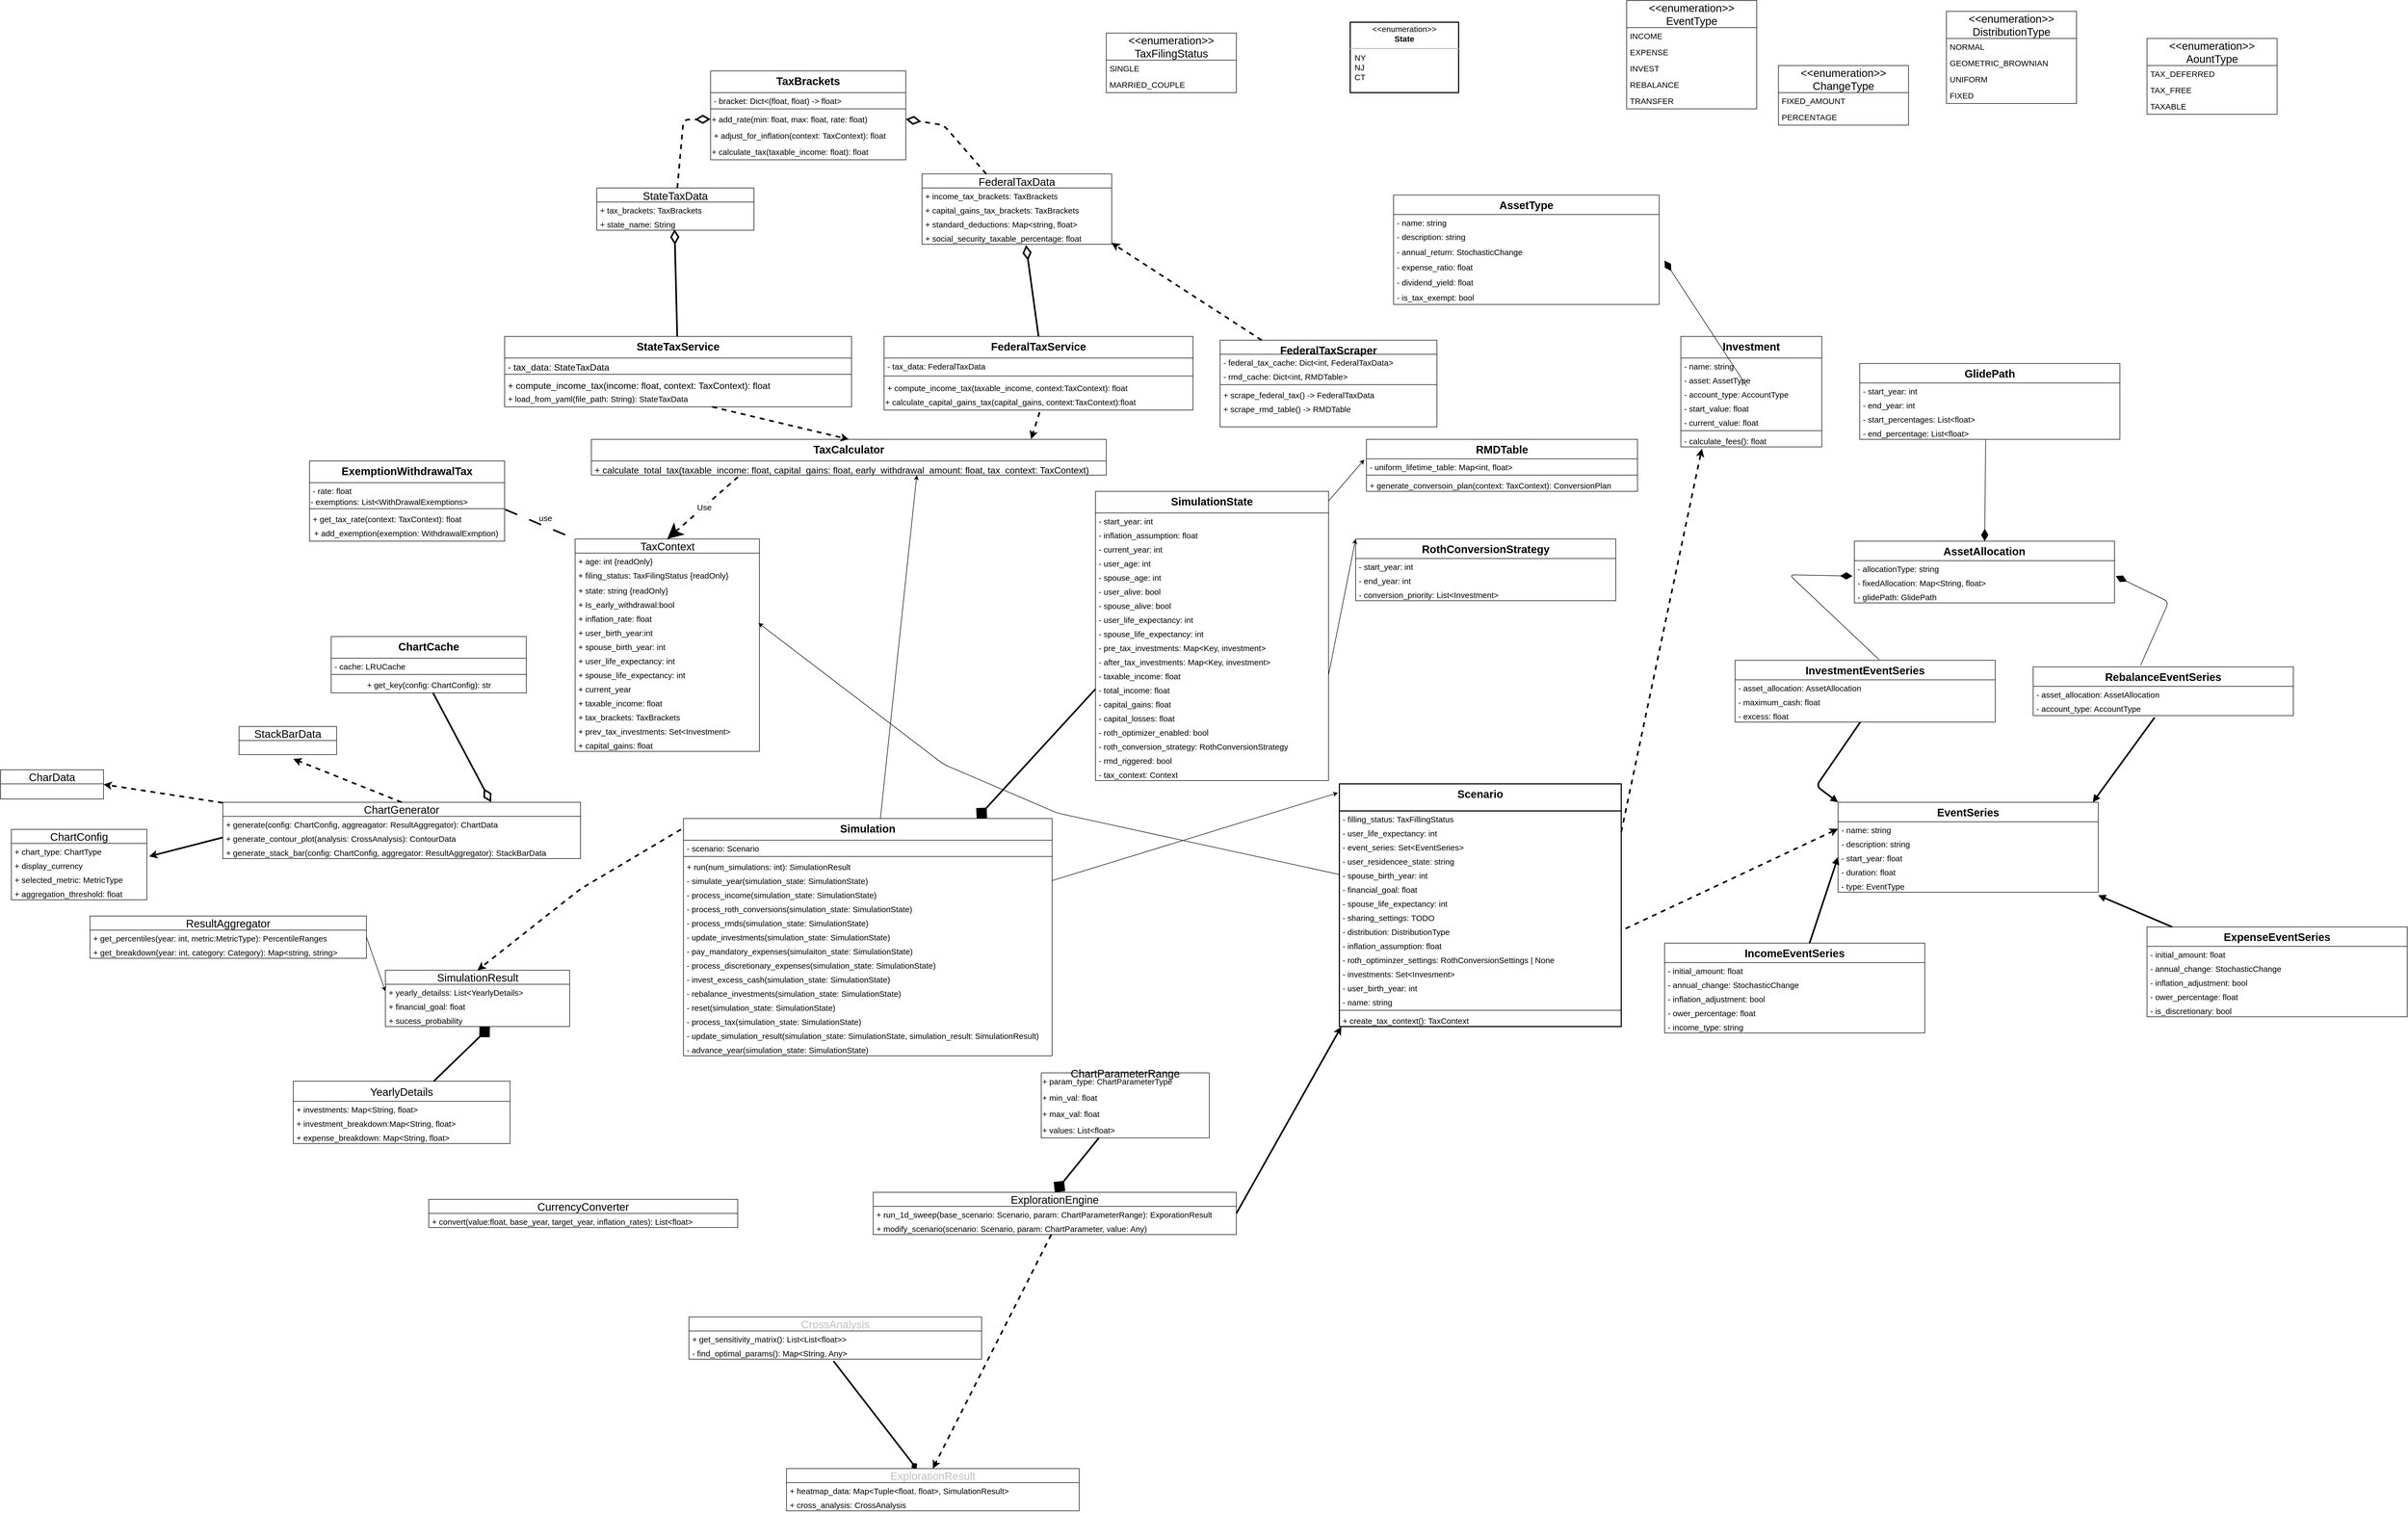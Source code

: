 <mxfile>
    <diagram id="_h6ZiUxZa-2Kxd4IdwST" name="Page-1">
        <mxGraphModel dx="3537" dy="1702" grid="1" gridSize="10" guides="1" tooltips="1" connect="1" arrows="1" fold="1" page="1" pageScale="1" pageWidth="850" pageHeight="1100" math="0" shadow="0">
            <root>
                <mxCell id="0"/>
                <mxCell id="1" parent="0"/>
                <mxCell id="2" value="&lt;font style=&quot;font-size: 20px;&quot;&gt;&amp;lt;&amp;lt;enumeration&amp;gt;&amp;gt;&lt;br&gt;TaxFilingStatus&lt;/font&gt;" style="swimlane;fontStyle=0;childLayout=stackLayout;horizontal=1;startSize=50;horizontalStack=0;resizeParent=1;resizeParentMax=0;resizeLast=0;collapsible=1;marginBottom=0;whiteSpace=wrap;html=1;" parent="1" vertex="1">
                    <mxGeometry x="1790" y="150" width="240" height="110" as="geometry"/>
                </mxCell>
                <mxCell id="3" value="&lt;font style=&quot;font-size: 15px;&quot;&gt;SINGLE&lt;/font&gt;" style="text;strokeColor=none;fillColor=none;align=left;verticalAlign=middle;spacingLeft=4;spacingRight=4;overflow=hidden;points=[[0,0.5],[1,0.5]];portConstraint=eastwest;rotatable=0;whiteSpace=wrap;html=1;" parent="2" vertex="1">
                    <mxGeometry y="50" width="240" height="30" as="geometry"/>
                </mxCell>
                <mxCell id="4" value="&lt;font style=&quot;font-size: 15px;&quot;&gt;MARRIED_COUPLE&lt;/font&gt;" style="text;strokeColor=none;fillColor=none;align=left;verticalAlign=middle;spacingLeft=4;spacingRight=4;overflow=hidden;points=[[0,0.5],[1,0.5]];portConstraint=eastwest;rotatable=0;whiteSpace=wrap;html=1;" parent="2" vertex="1">
                    <mxGeometry y="80" width="240" height="30" as="geometry"/>
                </mxCell>
                <mxCell id="128" value="Use" style="edgeStyle=none;jumpSize=13;html=1;exitX=0.5;exitY=0;exitDx=0;exitDy=0;dashed=1;strokeWidth=3;fontSize=15;startArrow=classic;startFill=1;endArrow=none;endFill=0;startSize=20;endSize=20;sourcePerimeterSpacing=0;targetPerimeterSpacing=0;entryX=-0.007;entryY=0.965;entryDx=0;entryDy=0;entryPerimeter=0;" parent="1" source="9" edge="1">
                    <mxGeometry relative="1" as="geometry">
                        <mxPoint x="1115.52" y="965.09" as="targetPoint"/>
                    </mxGeometry>
                </mxCell>
                <mxCell id="9" value="&lt;font style=&quot;font-size: 20px;&quot;&gt;TaxContext&lt;/font&gt;" style="swimlane;fontStyle=0;childLayout=stackLayout;horizontal=1;startSize=26;fillColor=none;horizontalStack=0;resizeParent=1;resizeParentMax=0;resizeLast=0;collapsible=1;marginBottom=0;html=1;" parent="1" vertex="1">
                    <mxGeometry x="810" y="1084" width="340" height="392" as="geometry"/>
                </mxCell>
                <mxCell id="10" value="&lt;font style=&quot;font-size: 15px;&quot;&gt;+ age: int {readOnly}&lt;/font&gt;" style="text;strokeColor=none;fillColor=none;align=left;verticalAlign=top;spacingLeft=4;spacingRight=4;overflow=hidden;rotatable=0;points=[[0,0.5],[1,0.5]];portConstraint=eastwest;whiteSpace=wrap;html=1;" parent="9" vertex="1">
                    <mxGeometry y="26" width="340" height="26" as="geometry"/>
                </mxCell>
                <mxCell id="11" value="&lt;font style=&quot;font-size: 15px;&quot;&gt;+ filing_status: TaxFilingStatus {readOnly}&lt;/font&gt;" style="text;strokeColor=none;fillColor=none;align=left;verticalAlign=top;spacingLeft=4;spacingRight=4;overflow=hidden;rotatable=0;points=[[0,0.5],[1,0.5]];portConstraint=eastwest;whiteSpace=wrap;html=1;" parent="9" vertex="1">
                    <mxGeometry y="52" width="340" height="28" as="geometry"/>
                </mxCell>
                <mxCell id="12" value="&lt;font style=&quot;font-size: 15px;&quot;&gt;+ state: string {readOnly}&lt;br&gt;&lt;br&gt;&lt;/font&gt;" style="text;strokeColor=none;fillColor=none;align=left;verticalAlign=top;spacingLeft=4;spacingRight=4;overflow=hidden;rotatable=0;points=[[0,0.5],[1,0.5]];portConstraint=eastwest;whiteSpace=wrap;html=1;" parent="9" vertex="1">
                    <mxGeometry y="80" width="340" height="26" as="geometry"/>
                </mxCell>
                <mxCell id="135" value="&lt;font style=&quot;font-size: 15px;&quot;&gt;+ Is_early_withdrawal:bool&lt;br&gt;&lt;/font&gt;" style="text;strokeColor=none;fillColor=none;align=left;verticalAlign=top;spacingLeft=4;spacingRight=4;overflow=hidden;rotatable=0;points=[[0,0.5],[1,0.5]];portConstraint=eastwest;whiteSpace=wrap;html=1;" parent="9" vertex="1">
                    <mxGeometry y="106" width="340" height="26" as="geometry"/>
                </mxCell>
                <mxCell id="145" value="&lt;font style=&quot;font-size: 15px;&quot;&gt;+ inflation_rate: float&lt;br&gt;&lt;/font&gt;" style="text;strokeColor=none;fillColor=none;align=left;verticalAlign=top;spacingLeft=4;spacingRight=4;overflow=hidden;rotatable=0;points=[[0,0.5],[1,0.5]];portConstraint=eastwest;whiteSpace=wrap;html=1;" parent="9" vertex="1">
                    <mxGeometry y="132" width="340" height="26" as="geometry"/>
                </mxCell>
                <mxCell id="230" value="&lt;font style=&quot;font-size: 15px;&quot;&gt;+ user_birth_year:int&amp;nbsp;&lt;br&gt;&lt;/font&gt;" style="text;strokeColor=none;fillColor=none;align=left;verticalAlign=top;spacingLeft=4;spacingRight=4;overflow=hidden;rotatable=0;points=[[0,0.5],[1,0.5]];portConstraint=eastwest;whiteSpace=wrap;html=1;" parent="9" vertex="1">
                    <mxGeometry y="158" width="340" height="26" as="geometry"/>
                </mxCell>
                <mxCell id="233" value="&lt;font style=&quot;font-size: 15px;&quot;&gt;+ spouse_birth_year: int&lt;br&gt;&lt;/font&gt;" style="text;strokeColor=none;fillColor=none;align=left;verticalAlign=top;spacingLeft=4;spacingRight=4;overflow=hidden;rotatable=0;points=[[0,0.5],[1,0.5]];portConstraint=eastwest;whiteSpace=wrap;html=1;" parent="9" vertex="1">
                    <mxGeometry y="184" width="340" height="26" as="geometry"/>
                </mxCell>
                <mxCell id="231" value="&lt;font style=&quot;font-size: 15px;&quot;&gt;+ user_life_expectancy: int&lt;br&gt;&lt;/font&gt;" style="text;strokeColor=none;fillColor=none;align=left;verticalAlign=top;spacingLeft=4;spacingRight=4;overflow=hidden;rotatable=0;points=[[0,0.5],[1,0.5]];portConstraint=eastwest;whiteSpace=wrap;html=1;" parent="9" vertex="1">
                    <mxGeometry y="210" width="340" height="26" as="geometry"/>
                </mxCell>
                <mxCell id="232" value="&lt;font style=&quot;font-size: 15px;&quot;&gt;+ spouse_life_expectancy: int&lt;br&gt;&lt;/font&gt;" style="text;strokeColor=none;fillColor=none;align=left;verticalAlign=top;spacingLeft=4;spacingRight=4;overflow=hidden;rotatable=0;points=[[0,0.5],[1,0.5]];portConstraint=eastwest;whiteSpace=wrap;html=1;" parent="9" vertex="1">
                    <mxGeometry y="236" width="340" height="26" as="geometry"/>
                </mxCell>
                <mxCell id="291" value="&lt;font style=&quot;font-size: 15px;&quot;&gt;+ current_year&lt;/font&gt;" style="text;strokeColor=none;fillColor=none;align=left;verticalAlign=top;spacingLeft=4;spacingRight=4;overflow=hidden;rotatable=0;points=[[0,0.5],[1,0.5]];portConstraint=eastwest;whiteSpace=wrap;html=1;" parent="9" vertex="1">
                    <mxGeometry y="262" width="340" height="26" as="geometry"/>
                </mxCell>
                <mxCell id="292" value="&lt;font style=&quot;font-size: 15px;&quot;&gt;+ taxable_income: float&lt;/font&gt;" style="text;strokeColor=none;fillColor=none;align=left;verticalAlign=top;spacingLeft=4;spacingRight=4;overflow=hidden;rotatable=0;points=[[0,0.5],[1,0.5]];portConstraint=eastwest;whiteSpace=wrap;html=1;" parent="9" vertex="1">
                    <mxGeometry y="288" width="340" height="26" as="geometry"/>
                </mxCell>
                <mxCell id="293" value="&lt;span style=&quot;font-size: 15px;&quot;&gt;+ tax_brackets: TaxBrackets&lt;/span&gt;" style="text;strokeColor=none;fillColor=none;align=left;verticalAlign=top;spacingLeft=4;spacingRight=4;overflow=hidden;rotatable=0;points=[[0,0.5],[1,0.5]];portConstraint=eastwest;whiteSpace=wrap;html=1;" parent="9" vertex="1">
                    <mxGeometry y="314" width="340" height="26" as="geometry"/>
                </mxCell>
                <mxCell id="294" value="&lt;font style=&quot;font-size: 15px;&quot;&gt;+ prev_tax_investments: Set&amp;lt;Investment&amp;gt;&lt;/font&gt;" style="text;strokeColor=none;fillColor=none;align=left;verticalAlign=top;spacingLeft=4;spacingRight=4;overflow=hidden;rotatable=0;points=[[0,0.5],[1,0.5]];portConstraint=eastwest;whiteSpace=wrap;html=1;" parent="9" vertex="1">
                    <mxGeometry y="340" width="340" height="26" as="geometry"/>
                </mxCell>
                <mxCell id="432" value="&lt;span style=&quot;font-size: 15px;&quot;&gt;+ capital_gains: float&lt;span style=&quot;white-space: pre;&quot;&gt;&#x9;&lt;/span&gt;&lt;/span&gt;" style="text;strokeColor=none;fillColor=none;align=left;verticalAlign=top;spacingLeft=4;spacingRight=4;overflow=hidden;rotatable=0;points=[[0,0.5],[1,0.5]];portConstraint=eastwest;whiteSpace=wrap;html=1;" parent="9" vertex="1">
                    <mxGeometry y="366" width="340" height="26" as="geometry"/>
                </mxCell>
                <mxCell id="40" value="ExemptionWithdrawalTax" style="swimlane;fontStyle=1;align=center;verticalAlign=top;childLayout=stackLayout;horizontal=1;startSize=40;horizontalStack=0;resizeParent=1;resizeParentMax=0;resizeLast=0;collapsible=1;marginBottom=0;fontSize=20;" parent="1" vertex="1">
                    <mxGeometry x="320" y="940" width="360" height="148" as="geometry"/>
                </mxCell>
                <mxCell id="41" value="- rate: float" style="text;strokeColor=none;fillColor=none;align=left;verticalAlign=top;spacingLeft=4;spacingRight=4;overflow=hidden;rotatable=0;points=[[0,0.5],[1,0.5]];portConstraint=eastwest;fontSize=15;" parent="40" vertex="1">
                    <mxGeometry y="40" width="360" height="26" as="geometry"/>
                </mxCell>
                <mxCell id="44" value="&lt;font style=&quot;font-size: 15px;&quot;&gt;- exemptions: List&amp;lt;WithDrawalExemptions&amp;gt;&lt;/font&gt;" style="text;strokeColor=none;align=left;fillColor=none;html=1;verticalAlign=middle;whiteSpace=wrap;rounded=0;" parent="40" vertex="1">
                    <mxGeometry y="66" width="360" height="18" as="geometry"/>
                </mxCell>
                <mxCell id="42" value="" style="line;strokeWidth=1;fillColor=none;align=left;verticalAlign=middle;spacingTop=-1;spacingLeft=3;spacingRight=3;rotatable=0;labelPosition=right;points=[];portConstraint=eastwest;strokeColor=inherit;" parent="40" vertex="1">
                    <mxGeometry y="84" width="360" height="8" as="geometry"/>
                </mxCell>
                <mxCell id="43" value="+ get_tax_rate(context: TaxContext): float" style="text;strokeColor=none;fillColor=none;align=left;verticalAlign=top;spacingLeft=4;spacingRight=4;overflow=hidden;rotatable=0;points=[[0,0.5],[1,0.5]];portConstraint=eastwest;fontSize=15;" parent="40" vertex="1">
                    <mxGeometry y="92" width="360" height="26" as="geometry"/>
                </mxCell>
                <mxCell id="140" value="+ add_exemption(exemption: WithdrawalExmption)&amp;nbsp;" style="text;html=1;align=center;verticalAlign=middle;resizable=0;points=[];autosize=1;strokeColor=none;fillColor=none;fontSize=15;" parent="40" vertex="1">
                    <mxGeometry y="118" width="360" height="30" as="geometry"/>
                </mxCell>
                <mxCell id="45" value="TaxBrackets" style="swimlane;fontStyle=1;align=center;verticalAlign=top;childLayout=stackLayout;horizontal=1;startSize=40;horizontalStack=0;resizeParent=1;resizeParentMax=0;resizeLast=0;collapsible=1;marginBottom=0;fontSize=20;" parent="1" vertex="1">
                    <mxGeometry x="1060" y="220" width="360" height="164" as="geometry"/>
                </mxCell>
                <mxCell id="46" value="- bracket: Dict&lt;(float, float) -&gt; float&gt;" style="text;strokeColor=none;fillColor=none;align=left;verticalAlign=top;spacingLeft=4;spacingRight=4;overflow=hidden;rotatable=0;points=[[0,0.5],[1,0.5]];portConstraint=eastwest;fontSize=15;" parent="45" vertex="1">
                    <mxGeometry y="40" width="360" height="26" as="geometry"/>
                </mxCell>
                <mxCell id="48" value="" style="line;strokeWidth=1;fillColor=none;align=left;verticalAlign=middle;spacingTop=-1;spacingLeft=3;spacingRight=3;rotatable=0;labelPosition=right;points=[];portConstraint=eastwest;strokeColor=inherit;" parent="45" vertex="1">
                    <mxGeometry y="66" width="360" height="8" as="geometry"/>
                </mxCell>
                <mxCell id="50" value="&lt;font style=&quot;font-size: 15px;&quot;&gt;+ add_rate(min: float, max: float, rate: float)&lt;/font&gt;" style="text;strokeColor=none;align=left;fillColor=none;html=1;verticalAlign=middle;whiteSpace=wrap;rounded=0;" parent="45" vertex="1">
                    <mxGeometry y="74" width="360" height="30" as="geometry"/>
                </mxCell>
                <mxCell id="49" value="+ adjust_for_inflation(context: TaxContext): float" style="text;strokeColor=none;fillColor=none;align=left;verticalAlign=top;spacingLeft=4;spacingRight=4;overflow=hidden;rotatable=0;points=[[0,0.5],[1,0.5]];portConstraint=eastwest;fontSize=15;" parent="45" vertex="1">
                    <mxGeometry y="104" width="360" height="30" as="geometry"/>
                </mxCell>
                <mxCell id="51" value="&lt;font style=&quot;font-size: 15px;&quot;&gt;+ calculate_tax(taxable_income: float): float&lt;/font&gt;" style="text;strokeColor=none;align=left;fillColor=none;html=1;verticalAlign=middle;whiteSpace=wrap;rounded=0;" parent="45" vertex="1">
                    <mxGeometry y="134" width="360" height="30" as="geometry"/>
                </mxCell>
                <mxCell id="62" value="FederalTaxScraper" style="swimlane;fontStyle=1;align=center;verticalAlign=top;childLayout=stackLayout;horizontal=1;startSize=26;horizontalStack=0;resizeParent=1;resizeParentMax=0;resizeLast=0;collapsible=1;marginBottom=0;fontSize=20;" parent="1" vertex="1">
                    <mxGeometry x="2000" y="717" width="400" height="160" as="geometry"/>
                </mxCell>
                <mxCell id="63" value="- federal_tax_cache: Dict&lt;int, FederalTaxData&gt;" style="text;strokeColor=none;fillColor=none;align=left;verticalAlign=top;spacingLeft=4;spacingRight=4;overflow=hidden;rotatable=0;points=[[0,0.5],[1,0.5]];portConstraint=eastwest;fontSize=15;" parent="62" vertex="1">
                    <mxGeometry y="26" width="400" height="26" as="geometry"/>
                </mxCell>
                <mxCell id="262" value="- rmd_cache: Dict&lt;int, RMDTable&gt;" style="text;strokeColor=none;fillColor=none;align=left;verticalAlign=top;spacingLeft=4;spacingRight=4;overflow=hidden;rotatable=0;points=[[0,0.5],[1,0.5]];portConstraint=eastwest;fontSize=15;" parent="62" vertex="1">
                    <mxGeometry y="52" width="400" height="26" as="geometry"/>
                </mxCell>
                <mxCell id="64" value="" style="line;strokeWidth=1;fillColor=none;align=left;verticalAlign=middle;spacingTop=-1;spacingLeft=3;spacingRight=3;rotatable=0;labelPosition=right;points=[];portConstraint=eastwest;strokeColor=inherit;" parent="62" vertex="1">
                    <mxGeometry y="78" width="400" height="8" as="geometry"/>
                </mxCell>
                <mxCell id="65" value="+ scrape_federal_tax() -&gt; FederalTaxData" style="text;strokeColor=none;fillColor=none;align=left;verticalAlign=top;spacingLeft=4;spacingRight=4;overflow=hidden;rotatable=0;points=[[0,0.5],[1,0.5]];portConstraint=eastwest;fontSize=15;" parent="62" vertex="1">
                    <mxGeometry y="86" width="400" height="26" as="geometry"/>
                </mxCell>
                <mxCell id="261" value="+ scrape_rmd_table() -&gt; RMDTable" style="text;strokeColor=none;fillColor=none;align=left;verticalAlign=top;spacingLeft=4;spacingRight=4;overflow=hidden;rotatable=0;points=[[0,0.5],[1,0.5]];portConstraint=eastwest;fontSize=15;" parent="62" vertex="1">
                    <mxGeometry y="112" width="400" height="48" as="geometry"/>
                </mxCell>
                <mxCell id="123" style="edgeStyle=none;jumpSize=13;html=1;entryX=1;entryY=0.5;entryDx=0;entryDy=0;dashed=1;strokeWidth=3;fontSize=15;startArrow=none;startFill=0;endArrow=diamondThin;endFill=0;endSize=20;sourcePerimeterSpacing=0;targetPerimeterSpacing=0;startSize=20;" parent="1" source="70" target="50" edge="1">
                    <mxGeometry relative="1" as="geometry">
                        <Array as="points">
                            <mxPoint x="1490" y="320"/>
                        </Array>
                    </mxGeometry>
                </mxCell>
                <mxCell id="70" value="FederalTaxData" style="swimlane;fontStyle=0;childLayout=stackLayout;horizontal=1;startSize=26;fillColor=none;horizontalStack=0;resizeParent=1;resizeParentMax=0;resizeLast=0;collapsible=1;marginBottom=0;fontSize=20;" parent="1" vertex="1">
                    <mxGeometry x="1450" y="410" width="350" height="130" as="geometry"/>
                </mxCell>
                <mxCell id="71" value="+ income_tax_brackets: TaxBrackets" style="text;strokeColor=none;fillColor=none;align=left;verticalAlign=top;spacingLeft=4;spacingRight=4;overflow=hidden;rotatable=0;points=[[0,0.5],[1,0.5]];portConstraint=eastwest;fontSize=15;" parent="70" vertex="1">
                    <mxGeometry y="26" width="350" height="26" as="geometry"/>
                </mxCell>
                <mxCell id="72" value="+ capital_gains_tax_brackets: TaxBrackets" style="text;strokeColor=none;fillColor=none;align=left;verticalAlign=top;spacingLeft=4;spacingRight=4;overflow=hidden;rotatable=0;points=[[0,0.5],[1,0.5]];portConstraint=eastwest;fontSize=15;" parent="70" vertex="1">
                    <mxGeometry y="52" width="350" height="26" as="geometry"/>
                </mxCell>
                <mxCell id="73" value="+ standard_deductions: Map&lt;string, float&gt;&#xa;" style="text;strokeColor=none;fillColor=none;align=left;verticalAlign=top;spacingLeft=4;spacingRight=4;overflow=hidden;rotatable=0;points=[[0,0.5],[1,0.5]];portConstraint=eastwest;fontSize=15;" parent="70" vertex="1">
                    <mxGeometry y="78" width="350" height="26" as="geometry"/>
                </mxCell>
                <mxCell id="74" value="+ social_security_taxable_percentage: float" style="text;strokeColor=none;fillColor=none;align=left;verticalAlign=top;spacingLeft=4;spacingRight=4;overflow=hidden;rotatable=0;points=[[0,0.5],[1,0.5]];portConstraint=eastwest;fontSize=15;" parent="70" vertex="1">
                    <mxGeometry y="104" width="350" height="26" as="geometry"/>
                </mxCell>
                <mxCell id="124" style="edgeStyle=none;jumpSize=13;html=1;entryX=0;entryY=0.5;entryDx=0;entryDy=0;dashed=1;strokeWidth=3;fontSize=15;startArrow=none;startFill=0;endArrow=diamondThin;endFill=0;endSize=20;sourcePerimeterSpacing=0;targetPerimeterSpacing=0;startSize=20;" parent="1" source="75" target="50" edge="1">
                    <mxGeometry relative="1" as="geometry">
                        <Array as="points">
                            <mxPoint x="1010" y="310"/>
                        </Array>
                    </mxGeometry>
                </mxCell>
                <mxCell id="75" value="StateTaxData" style="swimlane;fontStyle=0;childLayout=stackLayout;horizontal=1;startSize=26;fillColor=none;horizontalStack=0;resizeParent=1;resizeParentMax=0;resizeLast=0;collapsible=1;marginBottom=0;fontSize=20;" parent="1" vertex="1">
                    <mxGeometry x="850" y="436" width="290" height="78" as="geometry"/>
                </mxCell>
                <mxCell id="76" value="+ tax_brackets: TaxBrackets" style="text;strokeColor=none;fillColor=none;align=left;verticalAlign=top;spacingLeft=4;spacingRight=4;overflow=hidden;rotatable=0;points=[[0,0.5],[1,0.5]];portConstraint=eastwest;fontSize=15;" parent="75" vertex="1">
                    <mxGeometry y="26" width="290" height="26" as="geometry"/>
                </mxCell>
                <mxCell id="79" value="+ state_name: String" style="text;strokeColor=none;fillColor=none;align=left;verticalAlign=top;spacingLeft=4;spacingRight=4;overflow=hidden;rotatable=0;points=[[0,0.5],[1,0.5]];portConstraint=eastwest;fontSize=15;" parent="75" vertex="1">
                    <mxGeometry y="52" width="290" height="26" as="geometry"/>
                </mxCell>
                <mxCell id="80" value="FederalTaxService" style="swimlane;fontStyle=1;align=center;verticalAlign=top;childLayout=stackLayout;horizontal=1;startSize=40;horizontalStack=0;resizeParent=1;resizeParentMax=0;resizeLast=0;collapsible=1;marginBottom=0;fontSize=20;" parent="1" vertex="1">
                    <mxGeometry x="1380" y="710" width="570" height="136" as="geometry"/>
                </mxCell>
                <mxCell id="81" value="- tax_data: FederalTaxData" style="text;strokeColor=none;fillColor=none;align=left;verticalAlign=top;spacingLeft=4;spacingRight=4;overflow=hidden;rotatable=0;points=[[0,0.5],[1,0.5]];portConstraint=eastwest;fontSize=15;" parent="80" vertex="1">
                    <mxGeometry y="40" width="570" height="26" as="geometry"/>
                </mxCell>
                <mxCell id="82" value="" style="line;strokeWidth=1;fillColor=none;align=left;verticalAlign=middle;spacingTop=-1;spacingLeft=3;spacingRight=3;rotatable=0;labelPosition=right;points=[];portConstraint=eastwest;strokeColor=inherit;" parent="80" vertex="1">
                    <mxGeometry y="66" width="570" height="14" as="geometry"/>
                </mxCell>
                <mxCell id="83" value="+ compute_income_tax(taxable_income, context:TaxContext): float" style="text;strokeColor=none;fillColor=none;align=left;verticalAlign=top;spacingLeft=4;spacingRight=4;overflow=hidden;rotatable=0;points=[[0,0.5],[1,0.5]];portConstraint=eastwest;fontSize=15;" parent="80" vertex="1">
                    <mxGeometry y="80" width="570" height="26" as="geometry"/>
                </mxCell>
                <mxCell id="439" value="&lt;font style=&quot;font-size: 15px;&quot;&gt;+ calculate_capital_gains_tax(capital_gains, context:TaxContext):float&lt;/font&gt;" style="text;html=1;align=left;verticalAlign=middle;resizable=0;points=[];autosize=1;strokeColor=none;fillColor=none;" parent="80" vertex="1">
                    <mxGeometry y="106" width="570" height="30" as="geometry"/>
                </mxCell>
                <mxCell id="107" value="" style="edgeStyle=none;html=1;strokeWidth=3;fontSize=15;endArrow=diamondThin;endFill=0;exitX=0.5;exitY=0;exitDx=0;exitDy=0;jumpSize=13;sourcePerimeterSpacing=0;targetPerimeterSpacing=0;entryX=0.548;entryY=1.051;entryDx=0;entryDy=0;entryPerimeter=0;endSize=20;" parent="1" source="80" target="74" edge="1">
                    <mxGeometry relative="1" as="geometry">
                        <Array as="points"/>
                    </mxGeometry>
                </mxCell>
                <mxCell id="108" style="edgeStyle=none;html=1;strokeWidth=3;fontSize=15;endArrow=diamondThin;endFill=0;endSize=20;entryX=0.495;entryY=0.93;entryDx=0;entryDy=0;entryPerimeter=0;" parent="1" source="92" edge="1" target="79">
                    <mxGeometry relative="1" as="geometry">
                        <mxPoint x="1006" y="567" as="targetPoint"/>
                    </mxGeometry>
                </mxCell>
                <mxCell id="92" value="StateTaxService" style="swimlane;fontStyle=1;align=center;verticalAlign=top;childLayout=stackLayout;horizontal=1;startSize=40;horizontalStack=0;resizeParent=1;resizeParentMax=0;resizeLast=0;collapsible=1;marginBottom=0;fontSize=20;" parent="1" vertex="1">
                    <mxGeometry x="680" y="710" width="640" height="130" as="geometry"/>
                </mxCell>
                <mxCell id="93" value="- tax_data: StateTaxData" style="text;strokeColor=none;fillColor=none;align=left;verticalAlign=top;spacingLeft=4;spacingRight=4;overflow=hidden;rotatable=0;points=[[0,0.5],[1,0.5]];portConstraint=eastwest;fontSize=17;" parent="92" vertex="1">
                    <mxGeometry y="40" width="640" height="26" as="geometry"/>
                </mxCell>
                <mxCell id="94" value="" style="line;strokeWidth=1;fillColor=none;align=left;verticalAlign=middle;spacingTop=-1;spacingLeft=3;spacingRight=3;rotatable=0;labelPosition=right;points=[];portConstraint=eastwest;strokeColor=inherit;" parent="92" vertex="1">
                    <mxGeometry y="66" width="640" height="8" as="geometry"/>
                </mxCell>
                <mxCell id="95" value="+ compute_income_tax(income: float, context: TaxContext): float" style="text;strokeColor=none;fillColor=none;align=left;verticalAlign=top;spacingLeft=4;spacingRight=4;overflow=hidden;rotatable=0;points=[[0,0.5],[1,0.5]];portConstraint=eastwest;fontSize=17;" parent="92" vertex="1">
                    <mxGeometry y="74" width="640" height="26" as="geometry"/>
                </mxCell>
                <mxCell id="69" value="+ load_from_yaml(file_path: String): StateTaxData" style="text;strokeColor=none;fillColor=none;align=left;verticalAlign=top;spacingLeft=4;spacingRight=4;overflow=hidden;rotatable=0;points=[[0,0.5],[1,0.5]];portConstraint=eastwest;fontSize=15;" parent="92" vertex="1">
                    <mxGeometry y="100" width="640" height="30" as="geometry"/>
                </mxCell>
                <mxCell id="132" value="&lt;p style=&quot;margin:0px;margin-top:4px;text-align:center;&quot;&gt;&amp;lt;&amp;lt;enumeration&amp;gt;&amp;gt;&lt;br&gt;&lt;b&gt;State&lt;/b&gt;&lt;/p&gt;&lt;hr&gt;&lt;p style=&quot;margin:0px;margin-left:8px;text-align:left;&quot;&gt;NY&lt;br&gt;NJ&lt;/p&gt;&lt;p style=&quot;margin:0px;margin-left:8px;text-align:left;&quot;&gt;CT&lt;/p&gt;" style="shape=rect;html=1;overflow=fill;whiteSpace=wrap;strokeWidth=2;fontSize=15;" parent="1" vertex="1">
                    <mxGeometry x="2240" y="130" width="200" height="130" as="geometry"/>
                </mxCell>
                <mxCell id="136" style="edgeStyle=none;jumpSize=13;html=1;exitX=1.003;exitY=-0.093;exitDx=0;exitDy=0;entryX=0;entryY=0;entryDx=0;entryDy=0;strokeWidth=3;fontSize=15;startArrow=none;startFill=0;endArrow=none;endFill=0;startSize=20;endSize=20;sourcePerimeterSpacing=0;targetPerimeterSpacing=0;dashed=1;dashPattern=8 8;exitPerimeter=0;" parent="1" source="43" target="9" edge="1">
                    <mxGeometry relative="1" as="geometry"/>
                </mxCell>
                <mxCell id="137" value="use" style="text;html=1;align=center;verticalAlign=middle;resizable=0;points=[];autosize=1;strokeColor=none;fillColor=none;fontSize=15;" parent="1" vertex="1">
                    <mxGeometry x="730" y="1030" width="50" height="30" as="geometry"/>
                </mxCell>
                <mxCell id="430" style="edgeStyle=none;html=1;entryX=0.632;entryY=1.004;entryDx=0;entryDy=0;entryPerimeter=0;" parent="1" source="159" target="522" edge="1">
                    <mxGeometry relative="1" as="geometry">
                        <mxPoint x="1432" y="989" as="targetPoint"/>
                    </mxGeometry>
                </mxCell>
                <mxCell id="571" style="edgeStyle=none;html=1;entryX=0;entryY=0.5;entryDx=0;entryDy=0;endArrow=none;endFill=0;strokeWidth=3;endSize=20;startArrow=diamond;startFill=1;startSize=20;" edge="1" parent="1" source="159" target="557">
                    <mxGeometry relative="1" as="geometry"/>
                </mxCell>
                <mxCell id="159" value="&lt;font style=&quot;font-size: 20px;&quot;&gt;Simulation&lt;/font&gt;" style="swimlane;fontStyle=1;align=center;verticalAlign=top;childLayout=stackLayout;horizontal=1;startSize=40;horizontalStack=0;resizeParent=1;resizeParentMax=0;resizeLast=0;collapsible=1;marginBottom=0;whiteSpace=wrap;html=1;" parent="1" vertex="1">
                    <mxGeometry x="1010" y="1600" width="680" height="438" as="geometry"/>
                </mxCell>
                <mxCell id="165" value="&lt;span style=&quot;font-size: 15px;&quot;&gt;- scenario: Scenario&lt;/span&gt;" style="text;strokeColor=none;fillColor=none;align=left;verticalAlign=top;spacingLeft=4;spacingRight=4;overflow=hidden;rotatable=0;points=[[0,0.5],[1,0.5]];portConstraint=eastwest;whiteSpace=wrap;html=1;" parent="159" vertex="1">
                    <mxGeometry y="40" width="680" height="26" as="geometry"/>
                </mxCell>
                <mxCell id="161" value="" style="line;strokeWidth=1;fillColor=none;align=left;verticalAlign=middle;spacingTop=-1;spacingLeft=3;spacingRight=3;rotatable=0;labelPosition=right;points=[];portConstraint=eastwest;strokeColor=inherit;" parent="159" vertex="1">
                    <mxGeometry y="66" width="680" height="8" as="geometry"/>
                </mxCell>
                <mxCell id="162" value="&lt;span style=&quot;font-size: 15px;&quot;&gt;+ run(num_simulations: int): SimulationResult&lt;/span&gt;" style="text;strokeColor=none;fillColor=none;align=left;verticalAlign=top;spacingLeft=4;spacingRight=4;overflow=hidden;rotatable=0;points=[[0,0.5],[1,0.5]];portConstraint=eastwest;whiteSpace=wrap;html=1;" parent="159" vertex="1">
                    <mxGeometry y="74" width="680" height="26" as="geometry"/>
                </mxCell>
                <mxCell id="168" value="&lt;span style=&quot;font-size: 15px;&quot;&gt;- simulate_year(simulation_state: SimulationState)&lt;/span&gt;" style="text;strokeColor=none;fillColor=none;align=left;verticalAlign=top;spacingLeft=4;spacingRight=4;overflow=hidden;rotatable=0;points=[[0,0.5],[1,0.5]];portConstraint=eastwest;whiteSpace=wrap;html=1;" parent="159" vertex="1">
                    <mxGeometry y="100" width="680" height="26" as="geometry"/>
                </mxCell>
                <mxCell id="169" value="&lt;span style=&quot;font-size: 15px;&quot;&gt;- process_income(simulation_state: SimulationState)&lt;/span&gt;" style="text;strokeColor=none;fillColor=none;align=left;verticalAlign=top;spacingLeft=4;spacingRight=4;overflow=hidden;rotatable=0;points=[[0,0.5],[1,0.5]];portConstraint=eastwest;whiteSpace=wrap;html=1;" parent="159" vertex="1">
                    <mxGeometry y="126" width="680" height="26" as="geometry"/>
                </mxCell>
                <mxCell id="170" value="&lt;span style=&quot;font-size: 15px;&quot;&gt;- process_roth_conversions(simulation_state: SimulationState)&lt;/span&gt;" style="text;strokeColor=none;fillColor=none;align=left;verticalAlign=top;spacingLeft=4;spacingRight=4;overflow=hidden;rotatable=0;points=[[0,0.5],[1,0.5]];portConstraint=eastwest;whiteSpace=wrap;html=1;" parent="159" vertex="1">
                    <mxGeometry y="152" width="680" height="26" as="geometry"/>
                </mxCell>
                <mxCell id="172" value="&lt;span style=&quot;font-size: 15px;&quot;&gt;- process_rmds(simulation_state: SimulationState)&lt;/span&gt;" style="text;strokeColor=none;fillColor=none;align=left;verticalAlign=top;spacingLeft=4;spacingRight=4;overflow=hidden;rotatable=0;points=[[0,0.5],[1,0.5]];portConstraint=eastwest;whiteSpace=wrap;html=1;" parent="159" vertex="1">
                    <mxGeometry y="178" width="680" height="26" as="geometry"/>
                </mxCell>
                <mxCell id="173" value="&lt;span style=&quot;font-size: 15px;&quot;&gt;- update_investments(simulation_state: SimulationState)&lt;/span&gt;" style="text;strokeColor=none;fillColor=none;align=left;verticalAlign=top;spacingLeft=4;spacingRight=4;overflow=hidden;rotatable=0;points=[[0,0.5],[1,0.5]];portConstraint=eastwest;whiteSpace=wrap;html=1;" parent="159" vertex="1">
                    <mxGeometry y="204" width="680" height="26" as="geometry"/>
                </mxCell>
                <mxCell id="174" value="&lt;span style=&quot;font-size: 15px;&quot;&gt;- pay_mandatory_expenses(simulaiton_state: SimulationState)&lt;/span&gt;" style="text;strokeColor=none;fillColor=none;align=left;verticalAlign=top;spacingLeft=4;spacingRight=4;overflow=hidden;rotatable=0;points=[[0,0.5],[1,0.5]];portConstraint=eastwest;whiteSpace=wrap;html=1;" parent="159" vertex="1">
                    <mxGeometry y="230" width="680" height="26" as="geometry"/>
                </mxCell>
                <mxCell id="175" value="&lt;span style=&quot;font-size: 15px;&quot;&gt;- process_discretionary_expenses(simulation_state: SimulationState)&lt;/span&gt;" style="text;strokeColor=none;fillColor=none;align=left;verticalAlign=top;spacingLeft=4;spacingRight=4;overflow=hidden;rotatable=0;points=[[0,0.5],[1,0.5]];portConstraint=eastwest;whiteSpace=wrap;html=1;" parent="159" vertex="1">
                    <mxGeometry y="256" width="680" height="26" as="geometry"/>
                </mxCell>
                <mxCell id="171" value="&lt;span style=&quot;font-size: 15px;&quot;&gt;- invest_excess_cash(simulation_state: SimulationState)&lt;/span&gt;" style="text;strokeColor=none;fillColor=none;align=left;verticalAlign=top;spacingLeft=4;spacingRight=4;overflow=hidden;rotatable=0;points=[[0,0.5],[1,0.5]];portConstraint=eastwest;whiteSpace=wrap;html=1;" parent="159" vertex="1">
                    <mxGeometry y="282" width="680" height="26" as="geometry"/>
                </mxCell>
                <mxCell id="177" value="&lt;span style=&quot;font-size: 15px;&quot;&gt;- rebalance_investments(simulation_state: SimulationState)&lt;/span&gt;" style="text;strokeColor=none;fillColor=none;align=left;verticalAlign=top;spacingLeft=4;spacingRight=4;overflow=hidden;rotatable=0;points=[[0,0.5],[1,0.5]];portConstraint=eastwest;whiteSpace=wrap;html=1;" parent="159" vertex="1">
                    <mxGeometry y="308" width="680" height="26" as="geometry"/>
                </mxCell>
                <mxCell id="573" value="&lt;span style=&quot;font-size: 15px;&quot;&gt;- reset(simulation_state: SimulationState)&lt;/span&gt;" style="text;strokeColor=none;fillColor=none;align=left;verticalAlign=top;spacingLeft=4;spacingRight=4;overflow=hidden;rotatable=0;points=[[0,0.5],[1,0.5]];portConstraint=eastwest;whiteSpace=wrap;html=1;" vertex="1" parent="159">
                    <mxGeometry y="334" width="680" height="26" as="geometry"/>
                </mxCell>
                <mxCell id="574" value="&lt;span style=&quot;font-size: 15px;&quot;&gt;- process_tax(simulation_state: SimulationState)&lt;/span&gt;" style="text;strokeColor=none;fillColor=none;align=left;verticalAlign=top;spacingLeft=4;spacingRight=4;overflow=hidden;rotatable=0;points=[[0,0.5],[1,0.5]];portConstraint=eastwest;whiteSpace=wrap;html=1;" vertex="1" parent="159">
                    <mxGeometry y="360" width="680" height="26" as="geometry"/>
                </mxCell>
                <mxCell id="576" value="&lt;span style=&quot;font-size: 15px;&quot;&gt;- update_simulation_result(simulation_state: SimulationState, simulation_result: SimulationResult)&lt;/span&gt;" style="text;strokeColor=none;fillColor=none;align=left;verticalAlign=top;spacingLeft=4;spacingRight=4;overflow=hidden;rotatable=0;points=[[0,0.5],[1,0.5]];portConstraint=eastwest;whiteSpace=wrap;html=1;" vertex="1" parent="159">
                    <mxGeometry y="386" width="680" height="26" as="geometry"/>
                </mxCell>
                <mxCell id="577" value="&lt;span style=&quot;font-size: 15px;&quot;&gt;- advance_year(simulation_state: SimulationState)&lt;/span&gt;" style="text;strokeColor=none;fillColor=none;align=left;verticalAlign=top;spacingLeft=4;spacingRight=4;overflow=hidden;rotatable=0;points=[[0,0.5],[1,0.5]];portConstraint=eastwest;whiteSpace=wrap;html=1;" vertex="1" parent="159">
                    <mxGeometry y="412" width="680" height="26" as="geometry"/>
                </mxCell>
                <mxCell id="180" value="&lt;font style=&quot;font-size: 20px;&quot;&gt;SimulationResult&lt;/font&gt;" style="swimlane;fontStyle=0;childLayout=stackLayout;horizontal=1;startSize=26;fillColor=none;horizontalStack=0;resizeParent=1;resizeParentMax=0;resizeLast=0;collapsible=1;marginBottom=0;html=1;" parent="1" vertex="1">
                    <mxGeometry x="460" y="1880" width="340" height="104" as="geometry"/>
                </mxCell>
                <mxCell id="181" value="&lt;span style=&quot;font-size: 15px;&quot;&gt;+ yearly_detailss: List&amp;lt;YearlyDetails&amp;gt;&lt;/span&gt;" style="text;strokeColor=none;fillColor=none;align=left;verticalAlign=top;spacingLeft=4;spacingRight=4;overflow=hidden;rotatable=0;points=[[0,0.5],[1,0.5]];portConstraint=eastwest;whiteSpace=wrap;html=1;" parent="180" vertex="1">
                    <mxGeometry y="26" width="340" height="26" as="geometry"/>
                </mxCell>
                <mxCell id="516" value="&lt;span style=&quot;font-size: 15px;&quot;&gt;+ financial_goal: float&lt;/span&gt;" style="text;strokeColor=none;fillColor=none;align=left;verticalAlign=top;spacingLeft=4;spacingRight=4;overflow=hidden;rotatable=0;points=[[0,0.5],[1,0.5]];portConstraint=eastwest;whiteSpace=wrap;html=1;" parent="180" vertex="1">
                    <mxGeometry y="52" width="340" height="26" as="geometry"/>
                </mxCell>
                <mxCell id="183" value="&lt;font style=&quot;font-size: 15px;&quot;&gt;+ sucess_probability&lt;/font&gt;" style="text;strokeColor=none;fillColor=none;align=left;verticalAlign=top;spacingLeft=4;spacingRight=4;overflow=hidden;rotatable=0;points=[[0,0.5],[1,0.5]];portConstraint=eastwest;whiteSpace=wrap;html=1;" parent="180" vertex="1">
                    <mxGeometry y="78" width="340" height="26" as="geometry"/>
                </mxCell>
                <mxCell id="186" style="edgeStyle=none;html=1;entryX=0.5;entryY=0;entryDx=0;entryDy=0;exitX=-0.007;exitY=0.046;exitDx=0;exitDy=0;exitPerimeter=0;dashed=1;strokeWidth=3;" parent="1" source="159" target="180" edge="1">
                    <mxGeometry relative="1" as="geometry">
                        <Array as="points">
                            <mxPoint x="820" y="1730"/>
                        </Array>
                    </mxGeometry>
                </mxCell>
                <mxCell id="215" value="&lt;font style=&quot;font-size: 20px;&quot;&gt;Scenario&lt;/font&gt;" style="swimlane;fontStyle=1;align=center;verticalAlign=top;childLayout=stackLayout;horizontal=1;startSize=50;horizontalStack=0;resizeParent=1;resizeParentMax=0;resizeLast=0;collapsible=1;marginBottom=0;whiteSpace=wrap;html=1;strokeWidth=2;" parent="1" vertex="1">
                    <mxGeometry x="2220" y="1536" width="520" height="448" as="geometry"/>
                </mxCell>
                <mxCell id="189" value="&lt;span style=&quot;font-size: 15px;&quot;&gt;- filling_status: TaxFillingStatus&lt;/span&gt;" style="text;strokeColor=none;fillColor=none;align=left;verticalAlign=top;spacingLeft=4;spacingRight=4;overflow=hidden;rotatable=0;points=[[0,0.5],[1,0.5]];portConstraint=eastwest;whiteSpace=wrap;html=1;" parent="215" vertex="1">
                    <mxGeometry y="50" width="520" height="26" as="geometry"/>
                </mxCell>
                <mxCell id="192" value="&lt;span style=&quot;font-size: 15px;&quot;&gt;- user_life_expectancy: int&lt;/span&gt;" style="text;strokeColor=none;fillColor=none;align=left;verticalAlign=top;spacingLeft=4;spacingRight=4;overflow=hidden;rotatable=0;points=[[0,0.5],[1,0.5]];portConstraint=eastwest;whiteSpace=wrap;html=1;" parent="215" vertex="1">
                    <mxGeometry y="76" width="520" height="26" as="geometry"/>
                </mxCell>
                <mxCell id="208" value="&lt;span style=&quot;font-size: 15px;&quot;&gt;- event_series: Set&amp;lt;EventSeries&amp;gt;&lt;/span&gt;" style="text;strokeColor=none;fillColor=none;align=left;verticalAlign=top;spacingLeft=4;spacingRight=4;overflow=hidden;rotatable=0;points=[[0,0.5],[1,0.5]];portConstraint=eastwest;whiteSpace=wrap;html=1;" parent="215" vertex="1">
                    <mxGeometry y="102" width="520" height="26" as="geometry"/>
                </mxCell>
                <mxCell id="213" value="&lt;span style=&quot;font-size: 15px;&quot;&gt;- user_residencee_state: string&lt;/span&gt;" style="text;strokeColor=none;fillColor=none;align=left;verticalAlign=top;spacingLeft=4;spacingRight=4;overflow=hidden;rotatable=0;points=[[0,0.5],[1,0.5]];portConstraint=eastwest;whiteSpace=wrap;html=1;" parent="215" vertex="1">
                    <mxGeometry y="128" width="520" height="26" as="geometry"/>
                </mxCell>
                <mxCell id="191" value="&lt;span style=&quot;font-size: 15px;&quot;&gt;- spouse_birth_year: int&lt;/span&gt;" style="text;strokeColor=none;fillColor=none;align=left;verticalAlign=top;spacingLeft=4;spacingRight=4;overflow=hidden;rotatable=0;points=[[0,0.5],[1,0.5]];portConstraint=eastwest;whiteSpace=wrap;html=1;" parent="215" vertex="1">
                    <mxGeometry y="154" width="520" height="26" as="geometry"/>
                </mxCell>
                <mxCell id="212" value="&lt;span style=&quot;font-size: 15px;&quot;&gt;- financial_goal: float&lt;/span&gt;" style="text;strokeColor=none;fillColor=none;align=left;verticalAlign=top;spacingLeft=4;spacingRight=4;overflow=hidden;rotatable=0;points=[[0,0.5],[1,0.5]];portConstraint=eastwest;whiteSpace=wrap;html=1;" parent="215" vertex="1">
                    <mxGeometry y="180" width="520" height="26" as="geometry"/>
                </mxCell>
                <mxCell id="206" value="&lt;span style=&quot;font-size: 15px;&quot;&gt;- spouse_life_expectancy: int&lt;/span&gt;" style="text;strokeColor=none;fillColor=none;align=left;verticalAlign=top;spacingLeft=4;spacingRight=4;overflow=hidden;rotatable=0;points=[[0,0.5],[1,0.5]];portConstraint=eastwest;whiteSpace=wrap;html=1;" parent="215" vertex="1">
                    <mxGeometry y="206" width="520" height="26" as="geometry"/>
                </mxCell>
                <mxCell id="211" value="&lt;span style=&quot;font-size: 15px;&quot;&gt;- sharing_settings: TODO&lt;/span&gt;" style="text;strokeColor=none;fillColor=none;align=left;verticalAlign=top;spacingLeft=4;spacingRight=4;overflow=hidden;rotatable=0;points=[[0,0.5],[1,0.5]];portConstraint=eastwest;whiteSpace=wrap;html=1;" parent="215" vertex="1">
                    <mxGeometry y="232" width="520" height="26" as="geometry"/>
                </mxCell>
                <mxCell id="193" value="&lt;span style=&quot;font-size: 15px;&quot;&gt;- distribution: DistributionType&lt;/span&gt;" style="text;strokeColor=none;fillColor=none;align=left;verticalAlign=top;spacingLeft=4;spacingRight=4;overflow=hidden;rotatable=0;points=[[0,0.5],[1,0.5]];portConstraint=eastwest;whiteSpace=wrap;html=1;" parent="215" vertex="1">
                    <mxGeometry y="258" width="520" height="26" as="geometry"/>
                </mxCell>
                <mxCell id="209" value="&lt;span style=&quot;font-size: 15px;&quot;&gt;- inflation_assumption: float&lt;/span&gt;" style="text;strokeColor=none;fillColor=none;align=left;verticalAlign=top;spacingLeft=4;spacingRight=4;overflow=hidden;rotatable=0;points=[[0,0.5],[1,0.5]];portConstraint=eastwest;whiteSpace=wrap;html=1;" parent="215" vertex="1">
                    <mxGeometry y="284" width="520" height="26" as="geometry"/>
                </mxCell>
                <mxCell id="210" value="&lt;span style=&quot;font-size: 15px;&quot;&gt;- roth_optiminzer_settings: RothConversionSettings | None&lt;/span&gt;" style="text;strokeColor=none;fillColor=none;align=left;verticalAlign=top;spacingLeft=4;spacingRight=4;overflow=hidden;rotatable=0;points=[[0,0.5],[1,0.5]];portConstraint=eastwest;whiteSpace=wrap;html=1;" parent="215" vertex="1">
                    <mxGeometry y="310" width="520" height="26" as="geometry"/>
                </mxCell>
                <mxCell id="207" value="&lt;span style=&quot;font-size: 15px;&quot;&gt;- investments: Set&amp;lt;Invesment&amp;gt;&lt;/span&gt;" style="text;strokeColor=none;fillColor=none;align=left;verticalAlign=top;spacingLeft=4;spacingRight=4;overflow=hidden;rotatable=0;points=[[0,0.5],[1,0.5]];portConstraint=eastwest;whiteSpace=wrap;html=1;" parent="215" vertex="1">
                    <mxGeometry y="336" width="520" height="26" as="geometry"/>
                </mxCell>
                <mxCell id="190" value="&lt;span style=&quot;font-size: 15px;&quot;&gt;- user_birth_year: int&lt;/span&gt;" style="text;strokeColor=none;fillColor=none;align=left;verticalAlign=top;spacingLeft=4;spacingRight=4;overflow=hidden;rotatable=0;points=[[0,0.5],[1,0.5]];portConstraint=eastwest;whiteSpace=wrap;html=1;" parent="215" vertex="1">
                    <mxGeometry y="362" width="520" height="26" as="geometry"/>
                </mxCell>
                <mxCell id="188" value="&lt;span style=&quot;font-size: 15px;&quot;&gt;- name: string&lt;/span&gt;" style="text;strokeColor=none;fillColor=none;align=left;verticalAlign=top;spacingLeft=4;spacingRight=4;overflow=hidden;rotatable=0;points=[[0,0.5],[1,0.5]];portConstraint=eastwest;whiteSpace=wrap;html=1;" parent="215" vertex="1">
                    <mxGeometry y="388" width="520" height="26" as="geometry"/>
                </mxCell>
                <mxCell id="217" value="" style="line;strokeWidth=1;fillColor=none;align=left;verticalAlign=middle;spacingTop=-1;spacingLeft=3;spacingRight=3;rotatable=0;labelPosition=right;points=[];portConstraint=eastwest;strokeColor=inherit;" parent="215" vertex="1">
                    <mxGeometry y="414" width="520" height="8" as="geometry"/>
                </mxCell>
                <mxCell id="229" value="&lt;span style=&quot;font-size: 15px;&quot;&gt;+ create_tax_context(): TaxContext&lt;/span&gt;&lt;div&gt;&lt;span style=&quot;font-size: 15px;&quot;&gt;&lt;br&gt;&lt;/span&gt;&lt;/div&gt;" style="text;strokeColor=none;fillColor=none;align=left;verticalAlign=top;spacingLeft=4;spacingRight=4;overflow=hidden;rotatable=0;points=[[0,0.5],[1,0.5]];portConstraint=eastwest;whiteSpace=wrap;html=1;" parent="215" vertex="1">
                    <mxGeometry y="422" width="520" height="26" as="geometry"/>
                </mxCell>
                <mxCell id="257" value="RMDTable" style="swimlane;fontStyle=1;align=center;verticalAlign=top;childLayout=stackLayout;horizontal=1;startSize=36;horizontalStack=0;resizeParent=1;resizeParentMax=0;resizeLast=0;collapsible=1;marginBottom=0;fontSize=20;" parent="1" vertex="1">
                    <mxGeometry x="2270" y="900" width="500" height="96" as="geometry"/>
                </mxCell>
                <mxCell id="258" value="- uniform_lifetime_table: Map&lt;int, float&gt;" style="text;strokeColor=none;fillColor=none;align=left;verticalAlign=top;spacingLeft=4;spacingRight=4;overflow=hidden;rotatable=0;points=[[0,0.5],[1,0.5]];portConstraint=eastwest;fontSize=15;" parent="257" vertex="1">
                    <mxGeometry y="36" width="500" height="26" as="geometry"/>
                </mxCell>
                <mxCell id="259" value="" style="line;strokeWidth=1;fillColor=none;align=left;verticalAlign=middle;spacingTop=-1;spacingLeft=3;spacingRight=3;rotatable=0;labelPosition=right;points=[];portConstraint=eastwest;strokeColor=inherit;" parent="257" vertex="1">
                    <mxGeometry y="62" width="500" height="8" as="geometry"/>
                </mxCell>
                <mxCell id="260" value="+ generate_conversoin_plan(context: TaxContext): ConversionPlan" style="text;strokeColor=none;fillColor=none;align=left;verticalAlign=top;spacingLeft=4;spacingRight=4;overflow=hidden;rotatable=0;points=[[0,0.5],[1,0.5]];portConstraint=eastwest;fontSize=15;" parent="257" vertex="1">
                    <mxGeometry y="70" width="500" height="26" as="geometry"/>
                </mxCell>
                <mxCell id="274" value="RothConversionStrategy" style="swimlane;fontStyle=1;align=center;verticalAlign=top;childLayout=stackLayout;horizontal=1;startSize=36;horizontalStack=0;resizeParent=1;resizeParentMax=0;resizeLast=0;collapsible=1;marginBottom=0;fontSize=20;" parent="1" vertex="1">
                    <mxGeometry x="2250" y="1084" width="480" height="114" as="geometry"/>
                </mxCell>
                <mxCell id="275" value="- start_year: int" style="text;strokeColor=none;fillColor=none;align=left;verticalAlign=top;spacingLeft=4;spacingRight=4;overflow=hidden;rotatable=0;points=[[0,0.5],[1,0.5]];portConstraint=eastwest;fontSize=15;" parent="274" vertex="1">
                    <mxGeometry y="36" width="480" height="26" as="geometry"/>
                </mxCell>
                <mxCell id="286" value="- end_year: int" style="text;strokeColor=none;fillColor=none;align=left;verticalAlign=top;spacingLeft=4;spacingRight=4;overflow=hidden;rotatable=0;points=[[0,0.5],[1,0.5]];portConstraint=eastwest;fontSize=15;" parent="274" vertex="1">
                    <mxGeometry y="62" width="480" height="26" as="geometry"/>
                </mxCell>
                <mxCell id="287" value="- conversion_priority: List&lt;Investment&gt;" style="text;strokeColor=none;fillColor=none;align=left;verticalAlign=top;spacingLeft=4;spacingRight=4;overflow=hidden;rotatable=0;points=[[0,0.5],[1,0.5]];portConstraint=eastwest;fontSize=15;" parent="274" vertex="1">
                    <mxGeometry y="88" width="480" height="26" as="geometry"/>
                </mxCell>
                <mxCell id="295" value="RebalanceEventSeries" style="swimlane;fontStyle=1;align=center;verticalAlign=top;childLayout=stackLayout;horizontal=1;startSize=36;horizontalStack=0;resizeParent=1;resizeParentMax=0;resizeLast=0;collapsible=1;marginBottom=0;fontSize=20;" parent="1" vertex="1">
                    <mxGeometry x="3500" y="1320" width="480" height="90" as="geometry"/>
                </mxCell>
                <mxCell id="296" value="- asset_allocation: AssetAllocation" style="text;strokeColor=none;fillColor=none;align=left;verticalAlign=top;spacingLeft=4;spacingRight=4;overflow=hidden;rotatable=0;points=[[0,0.5],[1,0.5]];portConstraint=eastwest;fontSize=15;" parent="295" vertex="1">
                    <mxGeometry y="36" width="480" height="26" as="geometry"/>
                </mxCell>
                <mxCell id="297" value="- account_type: AccountType" style="text;strokeColor=none;fillColor=none;align=left;verticalAlign=top;spacingLeft=4;spacingRight=4;overflow=hidden;rotatable=0;points=[[0,0.5],[1,0.5]];portConstraint=eastwest;fontSize=15;" parent="295" vertex="1">
                    <mxGeometry y="62" width="480" height="28" as="geometry"/>
                </mxCell>
                <mxCell id="303" value="InvestmentEventSeries" style="swimlane;fontStyle=1;align=center;verticalAlign=top;childLayout=stackLayout;horizontal=1;startSize=36;horizontalStack=0;resizeParent=1;resizeParentMax=0;resizeLast=0;collapsible=1;marginBottom=0;fontSize=20;" parent="1" vertex="1">
                    <mxGeometry x="2950" y="1308" width="480" height="114" as="geometry"/>
                </mxCell>
                <mxCell id="304" value="- asset_allocation: AssetAllocation" style="text;strokeColor=none;fillColor=none;align=left;verticalAlign=top;spacingLeft=4;spacingRight=4;overflow=hidden;rotatable=0;points=[[0,0.5],[1,0.5]];portConstraint=eastwest;fontSize=15;" parent="303" vertex="1">
                    <mxGeometry y="36" width="480" height="26" as="geometry"/>
                </mxCell>
                <mxCell id="305" value="- maximum_cash: float" style="text;strokeColor=none;fillColor=none;align=left;verticalAlign=top;spacingLeft=4;spacingRight=4;overflow=hidden;rotatable=0;points=[[0,0.5],[1,0.5]];portConstraint=eastwest;fontSize=15;" parent="303" vertex="1">
                    <mxGeometry y="62" width="480" height="26" as="geometry"/>
                </mxCell>
                <mxCell id="307" value="- excess: float" style="text;strokeColor=none;fillColor=none;align=left;verticalAlign=top;spacingLeft=4;spacingRight=4;overflow=hidden;rotatable=0;points=[[0,0.5],[1,0.5]];portConstraint=eastwest;fontSize=15;" parent="303" vertex="1">
                    <mxGeometry y="88" width="480" height="26" as="geometry"/>
                </mxCell>
                <mxCell id="308" value="AssetAllocation" style="swimlane;fontStyle=1;align=center;verticalAlign=top;childLayout=stackLayout;horizontal=1;startSize=36;horizontalStack=0;resizeParent=1;resizeParentMax=0;resizeLast=0;collapsible=1;marginBottom=0;fontSize=20;" parent="1" vertex="1">
                    <mxGeometry x="3170" y="1088" width="480" height="114" as="geometry"/>
                </mxCell>
                <mxCell id="309" value="- allocationType: string" style="text;strokeColor=none;fillColor=none;align=left;verticalAlign=top;spacingLeft=4;spacingRight=4;overflow=hidden;rotatable=0;points=[[0,0.5],[1,0.5]];portConstraint=eastwest;fontSize=15;" parent="308" vertex="1">
                    <mxGeometry y="36" width="480" height="26" as="geometry"/>
                </mxCell>
                <mxCell id="310" value="- fixedAllocation: Map&lt;String, float&gt;" style="text;strokeColor=none;fillColor=none;align=left;verticalAlign=top;spacingLeft=4;spacingRight=4;overflow=hidden;rotatable=0;points=[[0,0.5],[1,0.5]];portConstraint=eastwest;fontSize=15;" parent="308" vertex="1">
                    <mxGeometry y="62" width="480" height="26" as="geometry"/>
                </mxCell>
                <mxCell id="311" value="- glidePath: GlidePath" style="text;strokeColor=none;fillColor=none;align=left;verticalAlign=top;spacingLeft=4;spacingRight=4;overflow=hidden;rotatable=0;points=[[0,0.5],[1,0.5]];portConstraint=eastwest;fontSize=15;" parent="308" vertex="1">
                    <mxGeometry y="88" width="480" height="26" as="geometry"/>
                </mxCell>
                <mxCell id="312" value="GlidePath" style="swimlane;fontStyle=1;align=center;verticalAlign=top;childLayout=stackLayout;horizontal=1;startSize=36;horizontalStack=0;resizeParent=1;resizeParentMax=0;resizeLast=0;collapsible=1;marginBottom=0;fontSize=20;" parent="1" vertex="1">
                    <mxGeometry x="3180" y="760" width="480" height="140" as="geometry"/>
                </mxCell>
                <mxCell id="313" value="- start_year: int" style="text;strokeColor=none;fillColor=none;align=left;verticalAlign=top;spacingLeft=4;spacingRight=4;overflow=hidden;rotatable=0;points=[[0,0.5],[1,0.5]];portConstraint=eastwest;fontSize=15;" parent="312" vertex="1">
                    <mxGeometry y="36" width="480" height="26" as="geometry"/>
                </mxCell>
                <mxCell id="314" value="- end_year: int" style="text;strokeColor=none;fillColor=none;align=left;verticalAlign=top;spacingLeft=4;spacingRight=4;overflow=hidden;rotatable=0;points=[[0,0.5],[1,0.5]];portConstraint=eastwest;fontSize=15;" parent="312" vertex="1">
                    <mxGeometry y="62" width="480" height="26" as="geometry"/>
                </mxCell>
                <mxCell id="315" value="- start_percentages: List&lt;float&gt;" style="text;strokeColor=none;fillColor=none;align=left;verticalAlign=top;spacingLeft=4;spacingRight=4;overflow=hidden;rotatable=0;points=[[0,0.5],[1,0.5]];portConstraint=eastwest;fontSize=15;" parent="312" vertex="1">
                    <mxGeometry y="88" width="480" height="26" as="geometry"/>
                </mxCell>
                <mxCell id="316" value="- end_percentage: List&lt;float&gt;" style="text;strokeColor=none;fillColor=none;align=left;verticalAlign=top;spacingLeft=4;spacingRight=4;overflow=hidden;rotatable=0;points=[[0,0.5],[1,0.5]];portConstraint=eastwest;fontSize=15;" parent="312" vertex="1">
                    <mxGeometry y="114" width="480" height="26" as="geometry"/>
                </mxCell>
                <mxCell id="318" style="edgeStyle=none;html=1;entryX=-0.007;entryY=0.093;entryDx=0;entryDy=0;entryPerimeter=0;endArrow=diamondThin;endFill=1;endSize=20;exitX=0.554;exitY=-0.011;exitDx=0;exitDy=0;exitPerimeter=0;" parent="1" source="303" target="310" edge="1">
                    <mxGeometry relative="1" as="geometry">
                        <Array as="points">
                            <mxPoint x="3050" y="1150"/>
                        </Array>
                    </mxGeometry>
                </mxCell>
                <mxCell id="320" style="edgeStyle=none;html=1;entryX=1.005;entryY=1.093;entryDx=0;entryDy=0;entryPerimeter=0;endArrow=diamondThin;endFill=1;endSize=20;exitX=0.413;exitY=-0.032;exitDx=0;exitDy=0;exitPerimeter=0;" parent="1" source="295" target="309" edge="1">
                    <mxGeometry relative="1" as="geometry">
                        <Array as="points">
                            <mxPoint x="3750" y="1200"/>
                        </Array>
                    </mxGeometry>
                </mxCell>
                <mxCell id="321" value="IncomeEventSeries" style="swimlane;fontStyle=1;align=center;verticalAlign=top;childLayout=stackLayout;horizontal=1;startSize=36;horizontalStack=0;resizeParent=1;resizeParentMax=0;resizeLast=0;collapsible=1;marginBottom=0;fontSize=20;" parent="1" vertex="1">
                    <mxGeometry x="2820" y="1830" width="480" height="166" as="geometry"/>
                </mxCell>
                <mxCell id="322" value="- initial_amount: float" style="text;strokeColor=none;fillColor=none;align=left;verticalAlign=top;spacingLeft=4;spacingRight=4;overflow=hidden;rotatable=0;points=[[0,0.5],[1,0.5]];portConstraint=eastwest;fontSize=15;" parent="321" vertex="1">
                    <mxGeometry y="36" width="480" height="26" as="geometry"/>
                </mxCell>
                <mxCell id="324" value="- annual_change: StochasticChange" style="text;strokeColor=none;fillColor=none;align=left;verticalAlign=top;spacingLeft=4;spacingRight=4;overflow=hidden;rotatable=0;points=[[0,0.5],[1,0.5]];portConstraint=eastwest;fontSize=15;" parent="321" vertex="1">
                    <mxGeometry y="62" width="480" height="26" as="geometry"/>
                </mxCell>
                <mxCell id="323" value="- inflation_adjustment: bool" style="text;strokeColor=none;fillColor=none;align=left;verticalAlign=top;spacingLeft=4;spacingRight=4;overflow=hidden;rotatable=0;points=[[0,0.5],[1,0.5]];portConstraint=eastwest;fontSize=15;" parent="321" vertex="1">
                    <mxGeometry y="88" width="480" height="26" as="geometry"/>
                </mxCell>
                <mxCell id="325" value="- ower_percentage: float" style="text;strokeColor=none;fillColor=none;align=left;verticalAlign=top;spacingLeft=4;spacingRight=4;overflow=hidden;rotatable=0;points=[[0,0.5],[1,0.5]];portConstraint=eastwest;fontSize=15;" parent="321" vertex="1">
                    <mxGeometry y="114" width="480" height="26" as="geometry"/>
                </mxCell>
                <mxCell id="326" value="- income_type: string" style="text;strokeColor=none;fillColor=none;align=left;verticalAlign=top;spacingLeft=4;spacingRight=4;overflow=hidden;rotatable=0;points=[[0,0.5],[1,0.5]];portConstraint=eastwest;fontSize=15;" parent="321" vertex="1">
                    <mxGeometry y="140" width="480" height="26" as="geometry"/>
                </mxCell>
                <mxCell id="327" style="edgeStyle=none;html=1;entryX=0.484;entryY=1.029;entryDx=0;entryDy=0;entryPerimeter=0;endArrow=none;endFill=0;endSize=20;startArrow=diamondThin;startFill=1;startSize=20;" parent="1" source="308" target="316" edge="1">
                    <mxGeometry relative="1" as="geometry"/>
                </mxCell>
                <mxCell id="334" value="ExpenseEventSeries" style="swimlane;fontStyle=1;align=center;verticalAlign=top;childLayout=stackLayout;horizontal=1;startSize=36;horizontalStack=0;resizeParent=1;resizeParentMax=0;resizeLast=0;collapsible=1;marginBottom=0;fontSize=20;" parent="1" vertex="1">
                    <mxGeometry x="3710" y="1800" width="480" height="166" as="geometry"/>
                </mxCell>
                <mxCell id="335" value="- initial_amount: float" style="text;strokeColor=none;fillColor=none;align=left;verticalAlign=top;spacingLeft=4;spacingRight=4;overflow=hidden;rotatable=0;points=[[0,0.5],[1,0.5]];portConstraint=eastwest;fontSize=15;" parent="334" vertex="1">
                    <mxGeometry y="36" width="480" height="26" as="geometry"/>
                </mxCell>
                <mxCell id="336" value="- annual_change: StochasticChange" style="text;strokeColor=none;fillColor=none;align=left;verticalAlign=top;spacingLeft=4;spacingRight=4;overflow=hidden;rotatable=0;points=[[0,0.5],[1,0.5]];portConstraint=eastwest;fontSize=15;" parent="334" vertex="1">
                    <mxGeometry y="62" width="480" height="26" as="geometry"/>
                </mxCell>
                <mxCell id="337" value="- inflation_adjustment: bool" style="text;strokeColor=none;fillColor=none;align=left;verticalAlign=top;spacingLeft=4;spacingRight=4;overflow=hidden;rotatable=0;points=[[0,0.5],[1,0.5]];portConstraint=eastwest;fontSize=15;" parent="334" vertex="1">
                    <mxGeometry y="88" width="480" height="26" as="geometry"/>
                </mxCell>
                <mxCell id="338" value="- ower_percentage: float" style="text;strokeColor=none;fillColor=none;align=left;verticalAlign=top;spacingLeft=4;spacingRight=4;overflow=hidden;rotatable=0;points=[[0,0.5],[1,0.5]];portConstraint=eastwest;fontSize=15;" parent="334" vertex="1">
                    <mxGeometry y="114" width="480" height="26" as="geometry"/>
                </mxCell>
                <mxCell id="339" value="- is_discretionary: bool " style="text;strokeColor=none;fillColor=none;align=left;verticalAlign=top;spacingLeft=4;spacingRight=4;overflow=hidden;rotatable=0;points=[[0,0.5],[1,0.5]];portConstraint=eastwest;fontSize=15;" parent="334" vertex="1">
                    <mxGeometry y="140" width="480" height="26" as="geometry"/>
                </mxCell>
                <mxCell id="341" value="EventSeries" style="swimlane;fontStyle=1;align=center;verticalAlign=top;childLayout=stackLayout;horizontal=1;startSize=36;horizontalStack=0;resizeParent=1;resizeParentMax=0;resizeLast=0;collapsible=1;marginBottom=0;fontSize=20;" parent="1" vertex="1">
                    <mxGeometry x="3140" y="1570" width="480" height="166" as="geometry"/>
                </mxCell>
                <mxCell id="342" value="- name: string" style="text;strokeColor=none;fillColor=none;align=left;verticalAlign=top;spacingLeft=4;spacingRight=4;overflow=hidden;rotatable=0;points=[[0,0.5],[1,0.5]];portConstraint=eastwest;fontSize=15;" parent="341" vertex="1">
                    <mxGeometry y="36" width="480" height="26" as="geometry"/>
                </mxCell>
                <mxCell id="343" value="- description: string" style="text;strokeColor=none;fillColor=none;align=left;verticalAlign=top;spacingLeft=4;spacingRight=4;overflow=hidden;rotatable=0;points=[[0,0.5],[1,0.5]];portConstraint=eastwest;fontSize=15;" parent="341" vertex="1">
                    <mxGeometry y="62" width="480" height="26" as="geometry"/>
                </mxCell>
                <mxCell id="344" value="- start_year: float" style="text;strokeColor=none;fillColor=none;align=left;verticalAlign=top;spacingLeft=4;spacingRight=4;overflow=hidden;rotatable=0;points=[[0,0.5],[1,0.5]];portConstraint=eastwest;fontSize=15;" parent="341" vertex="1">
                    <mxGeometry y="88" width="480" height="26" as="geometry"/>
                </mxCell>
                <mxCell id="345" value="- duration: float" style="text;strokeColor=none;fillColor=none;align=left;verticalAlign=top;spacingLeft=4;spacingRight=4;overflow=hidden;rotatable=0;points=[[0,0.5],[1,0.5]];portConstraint=eastwest;fontSize=15;" parent="341" vertex="1">
                    <mxGeometry y="114" width="480" height="26" as="geometry"/>
                </mxCell>
                <mxCell id="346" value="- type: EventType" style="text;strokeColor=none;fillColor=none;align=left;verticalAlign=top;spacingLeft=4;spacingRight=4;overflow=hidden;rotatable=0;points=[[0,0.5],[1,0.5]];portConstraint=eastwest;fontSize=15;" parent="341" vertex="1">
                    <mxGeometry y="140" width="480" height="26" as="geometry"/>
                </mxCell>
                <mxCell id="347" style="edgeStyle=none;html=1;entryX=0;entryY=0.5;entryDx=0;entryDy=0;endArrow=block;endFill=1;strokeWidth=3;" parent="1" source="321" target="344" edge="1">
                    <mxGeometry relative="1" as="geometry"/>
                </mxCell>
                <mxCell id="348" style="edgeStyle=none;html=1;entryX=0;entryY=0;entryDx=0;entryDy=0;endArrow=block;endFill=1;strokeWidth=3;exitX=0.467;exitY=1.118;exitDx=0;exitDy=0;exitPerimeter=0;" parent="1" source="297" edge="1">
                    <mxGeometry relative="1" as="geometry">
                        <mxPoint x="4161.724" y="1410" as="sourcePoint"/>
                        <mxPoint x="3610" y="1570" as="targetPoint"/>
                    </mxGeometry>
                </mxCell>
                <mxCell id="349" style="edgeStyle=none;html=1;entryX=0;entryY=0;entryDx=0;entryDy=0;endArrow=block;endFill=1;strokeWidth=3;" parent="1" source="307" target="341" edge="1">
                    <mxGeometry relative="1" as="geometry">
                        <Array as="points">
                            <mxPoint x="3100" y="1540"/>
                        </Array>
                    </mxGeometry>
                </mxCell>
                <mxCell id="350" style="edgeStyle=none;html=1;entryX=1;entryY=1.22;entryDx=0;entryDy=0;entryPerimeter=0;endArrow=block;endFill=1;strokeWidth=3;" parent="1" source="334" target="346" edge="1">
                    <mxGeometry relative="1" as="geometry"/>
                </mxCell>
                <mxCell id="357" value="&lt;font style=&quot;font-size: 20px;&quot;&gt;&amp;lt;&amp;lt;enumeration&amp;gt;&amp;gt;&lt;br&gt;EventType&lt;/font&gt;" style="swimlane;fontStyle=0;childLayout=stackLayout;horizontal=1;startSize=50;horizontalStack=0;resizeParent=1;resizeParentMax=0;resizeLast=0;collapsible=1;marginBottom=0;whiteSpace=wrap;html=1;" parent="1" vertex="1">
                    <mxGeometry x="2750" y="90" width="240" height="200" as="geometry"/>
                </mxCell>
                <mxCell id="358" value="&lt;font style=&quot;font-size: 15px;&quot;&gt;INCOME&lt;/font&gt;" style="text;strokeColor=none;fillColor=none;align=left;verticalAlign=middle;spacingLeft=4;spacingRight=4;overflow=hidden;points=[[0,0.5],[1,0.5]];portConstraint=eastwest;rotatable=0;whiteSpace=wrap;html=1;" parent="357" vertex="1">
                    <mxGeometry y="50" width="240" height="30" as="geometry"/>
                </mxCell>
                <mxCell id="359" value="&lt;span style=&quot;font-size: 15px;&quot;&gt;EXPENSE&lt;/span&gt;" style="text;strokeColor=none;fillColor=none;align=left;verticalAlign=middle;spacingLeft=4;spacingRight=4;overflow=hidden;points=[[0,0.5],[1,0.5]];portConstraint=eastwest;rotatable=0;whiteSpace=wrap;html=1;" parent="357" vertex="1">
                    <mxGeometry y="80" width="240" height="30" as="geometry"/>
                </mxCell>
                <mxCell id="360" value="&lt;span style=&quot;font-size: 15px;&quot;&gt;INVEST&lt;/span&gt;" style="text;strokeColor=none;fillColor=none;align=left;verticalAlign=middle;spacingLeft=4;spacingRight=4;overflow=hidden;points=[[0,0.5],[1,0.5]];portConstraint=eastwest;rotatable=0;whiteSpace=wrap;html=1;" parent="357" vertex="1">
                    <mxGeometry y="110" width="240" height="30" as="geometry"/>
                </mxCell>
                <mxCell id="361" value="&lt;span style=&quot;font-size: 15px;&quot;&gt;REBALANCE&lt;/span&gt;" style="text;strokeColor=none;fillColor=none;align=left;verticalAlign=middle;spacingLeft=4;spacingRight=4;overflow=hidden;points=[[0,0.5],[1,0.5]];portConstraint=eastwest;rotatable=0;whiteSpace=wrap;html=1;" parent="357" vertex="1">
                    <mxGeometry y="140" width="240" height="30" as="geometry"/>
                </mxCell>
                <mxCell id="362" value="&lt;span style=&quot;font-size: 15px;&quot;&gt;TRANSFER&lt;/span&gt;" style="text;strokeColor=none;fillColor=none;align=left;verticalAlign=middle;spacingLeft=4;spacingRight=4;overflow=hidden;points=[[0,0.5],[1,0.5]];portConstraint=eastwest;rotatable=0;whiteSpace=wrap;html=1;" parent="357" vertex="1">
                    <mxGeometry y="170" width="240" height="30" as="geometry"/>
                </mxCell>
                <mxCell id="369" value="&lt;font style=&quot;font-size: 20px;&quot;&gt;Investment&lt;/font&gt;" style="swimlane;fontStyle=1;align=center;verticalAlign=top;childLayout=stackLayout;horizontal=1;startSize=40;horizontalStack=0;resizeParent=1;resizeParentMax=0;resizeLast=0;collapsible=1;marginBottom=0;whiteSpace=wrap;html=1;" parent="1" vertex="1">
                    <mxGeometry x="2850" y="710" width="260" height="204" as="geometry"/>
                </mxCell>
                <mxCell id="370" value="&lt;span style=&quot;font-size: 15px;&quot;&gt;- name: string&lt;/span&gt;" style="text;strokeColor=none;fillColor=none;align=left;verticalAlign=top;spacingLeft=4;spacingRight=4;overflow=hidden;rotatable=0;points=[[0,0.5],[1,0.5]];portConstraint=eastwest;whiteSpace=wrap;html=1;" parent="369" vertex="1">
                    <mxGeometry y="40" width="260" height="26" as="geometry"/>
                </mxCell>
                <mxCell id="373" value="&lt;span style=&quot;font-size: 15px;&quot;&gt;- asset: AssetType&lt;/span&gt;" style="text;strokeColor=none;fillColor=none;align=left;verticalAlign=top;spacingLeft=4;spacingRight=4;overflow=hidden;rotatable=0;points=[[0,0.5],[1,0.5]];portConstraint=eastwest;whiteSpace=wrap;html=1;" parent="369" vertex="1">
                    <mxGeometry y="66" width="260" height="26" as="geometry"/>
                </mxCell>
                <mxCell id="374" value="&lt;span style=&quot;font-size: 15px;&quot;&gt;- account_type: AccountType&lt;/span&gt;" style="text;strokeColor=none;fillColor=none;align=left;verticalAlign=top;spacingLeft=4;spacingRight=4;overflow=hidden;rotatable=0;points=[[0,0.5],[1,0.5]];portConstraint=eastwest;whiteSpace=wrap;html=1;" parent="369" vertex="1">
                    <mxGeometry y="92" width="260" height="26" as="geometry"/>
                </mxCell>
                <mxCell id="375" value="&lt;span style=&quot;font-size: 15px;&quot;&gt;- start_value: float&lt;/span&gt;" style="text;strokeColor=none;fillColor=none;align=left;verticalAlign=top;spacingLeft=4;spacingRight=4;overflow=hidden;rotatable=0;points=[[0,0.5],[1,0.5]];portConstraint=eastwest;whiteSpace=wrap;html=1;" parent="369" vertex="1">
                    <mxGeometry y="118" width="260" height="26" as="geometry"/>
                </mxCell>
                <mxCell id="376" value="&lt;span style=&quot;font-size: 15px;&quot;&gt;- current_value: float&lt;/span&gt;" style="text;strokeColor=none;fillColor=none;align=left;verticalAlign=top;spacingLeft=4;spacingRight=4;overflow=hidden;rotatable=0;points=[[0,0.5],[1,0.5]];portConstraint=eastwest;whiteSpace=wrap;html=1;" parent="369" vertex="1">
                    <mxGeometry y="144" width="260" height="26" as="geometry"/>
                </mxCell>
                <mxCell id="371" value="" style="line;strokeWidth=1;fillColor=none;align=left;verticalAlign=middle;spacingTop=-1;spacingLeft=3;spacingRight=3;rotatable=0;labelPosition=right;points=[];portConstraint=eastwest;strokeColor=inherit;" parent="369" vertex="1">
                    <mxGeometry y="170" width="260" height="8" as="geometry"/>
                </mxCell>
                <mxCell id="372" value="&lt;span style=&quot;font-size: 15px;&quot;&gt;- calculate_fees(): float&lt;/span&gt;" style="text;strokeColor=none;fillColor=none;align=left;verticalAlign=top;spacingLeft=4;spacingRight=4;overflow=hidden;rotatable=0;points=[[0,0.5],[1,0.5]];portConstraint=eastwest;whiteSpace=wrap;html=1;" parent="369" vertex="1">
                    <mxGeometry y="178" width="260" height="26" as="geometry"/>
                </mxCell>
                <mxCell id="380" style="edgeStyle=none;html=1;exitX=0;exitY=0.5;exitDx=0;exitDy=0;entryX=1;entryY=0.5;entryDx=0;entryDy=0;startArrow=classic;startFill=1;endArrow=none;endFill=0;dashed=1;strokeWidth=3;" parent="1" source="342" target="193" edge="1">
                    <mxGeometry relative="1" as="geometry"/>
                </mxCell>
                <mxCell id="384" style="edgeStyle=none;html=1;exitX=1;exitY=0.5;exitDx=0;exitDy=0;entryX=0.149;entryY=1.124;entryDx=0;entryDy=0;entryPerimeter=0;dashed=1;strokeWidth=3;" parent="1" source="192" target="372" edge="1">
                    <mxGeometry relative="1" as="geometry"/>
                </mxCell>
                <mxCell id="385" value="AssetType" style="swimlane;fontStyle=1;align=center;verticalAlign=top;childLayout=stackLayout;horizontal=1;startSize=36;horizontalStack=0;resizeParent=1;resizeParentMax=0;resizeLast=0;collapsible=1;marginBottom=0;fontSize=20;" parent="1" vertex="1">
                    <mxGeometry x="2320" y="449" width="490" height="202" as="geometry"/>
                </mxCell>
                <mxCell id="386" value="- name: string" style="text;strokeColor=none;fillColor=none;align=left;verticalAlign=top;spacingLeft=4;spacingRight=4;overflow=hidden;rotatable=0;points=[[0,0.5],[1,0.5]];portConstraint=eastwest;fontSize=15;" parent="385" vertex="1">
                    <mxGeometry y="36" width="490" height="26" as="geometry"/>
                </mxCell>
                <mxCell id="387" value="- description: string" style="text;strokeColor=none;fillColor=none;align=left;verticalAlign=top;spacingLeft=4;spacingRight=4;overflow=hidden;rotatable=0;points=[[0,0.5],[1,0.5]];portConstraint=eastwest;fontSize=15;" parent="385" vertex="1">
                    <mxGeometry y="62" width="490" height="28" as="geometry"/>
                </mxCell>
                <mxCell id="388" value="- annual_return: StochasticChange" style="text;strokeColor=none;fillColor=none;align=left;verticalAlign=top;spacingLeft=4;spacingRight=4;overflow=hidden;rotatable=0;points=[[0,0.5],[1,0.5]];portConstraint=eastwest;fontSize=15;" parent="385" vertex="1">
                    <mxGeometry y="90" width="490" height="28" as="geometry"/>
                </mxCell>
                <mxCell id="389" value="- expense_ratio: float" style="text;strokeColor=none;fillColor=none;align=left;verticalAlign=top;spacingLeft=4;spacingRight=4;overflow=hidden;rotatable=0;points=[[0,0.5],[1,0.5]];portConstraint=eastwest;fontSize=15;" parent="385" vertex="1">
                    <mxGeometry y="118" width="490" height="28" as="geometry"/>
                </mxCell>
                <mxCell id="394" value="- dividend_yield: float" style="text;strokeColor=none;fillColor=none;align=left;verticalAlign=top;spacingLeft=4;spacingRight=4;overflow=hidden;rotatable=0;points=[[0,0.5],[1,0.5]];portConstraint=eastwest;fontSize=15;" parent="385" vertex="1">
                    <mxGeometry y="146" width="490" height="28" as="geometry"/>
                </mxCell>
                <mxCell id="390" value="- is_tax_exempt: bool" style="text;strokeColor=none;fillColor=none;align=left;verticalAlign=top;spacingLeft=4;spacingRight=4;overflow=hidden;rotatable=0;points=[[0,0.5],[1,0.5]];portConstraint=eastwest;fontSize=15;" parent="385" vertex="1">
                    <mxGeometry y="174" width="490" height="28" as="geometry"/>
                </mxCell>
                <mxCell id="395" style="edgeStyle=none;html=1;entryX=1.02;entryY=0.107;entryDx=0;entryDy=0;entryPerimeter=0;endArrow=diamondThin;endFill=1;endSize=20;" parent="1" source="374" target="389" edge="1">
                    <mxGeometry relative="1" as="geometry"/>
                </mxCell>
                <mxCell id="411" value="&lt;font style=&quot;font-size: 20px;&quot;&gt;&amp;lt;&amp;lt;enumeration&amp;gt;&amp;gt;&lt;br&gt;ChangeType&lt;/font&gt;" style="swimlane;fontStyle=0;childLayout=stackLayout;horizontal=1;startSize=50;horizontalStack=0;resizeParent=1;resizeParentMax=0;resizeLast=0;collapsible=1;marginBottom=0;whiteSpace=wrap;html=1;" parent="1" vertex="1">
                    <mxGeometry x="3030" y="210" width="240" height="110" as="geometry"/>
                </mxCell>
                <mxCell id="412" value="&lt;span style=&quot;font-size: 15px;&quot;&gt;FIXED_AMOUNT&lt;/span&gt;" style="text;strokeColor=none;fillColor=none;align=left;verticalAlign=middle;spacingLeft=4;spacingRight=4;overflow=hidden;points=[[0,0.5],[1,0.5]];portConstraint=eastwest;rotatable=0;whiteSpace=wrap;html=1;" parent="411" vertex="1">
                    <mxGeometry y="50" width="240" height="30" as="geometry"/>
                </mxCell>
                <mxCell id="415" value="&lt;span style=&quot;font-size: 15px;&quot;&gt;PERCENTAGE&lt;/span&gt;" style="text;strokeColor=none;fillColor=none;align=left;verticalAlign=middle;spacingLeft=4;spacingRight=4;overflow=hidden;points=[[0,0.5],[1,0.5]];portConstraint=eastwest;rotatable=0;whiteSpace=wrap;html=1;" parent="411" vertex="1">
                    <mxGeometry y="80" width="240" height="30" as="geometry"/>
                </mxCell>
                <mxCell id="417" value="&lt;font style=&quot;font-size: 20px;&quot;&gt;&amp;lt;&amp;lt;enumeration&amp;gt;&amp;gt;&lt;br&gt;DistributionType&lt;/font&gt;" style="swimlane;fontStyle=0;childLayout=stackLayout;horizontal=1;startSize=50;horizontalStack=0;resizeParent=1;resizeParentMax=0;resizeLast=0;collapsible=1;marginBottom=0;whiteSpace=wrap;html=1;" parent="1" vertex="1">
                    <mxGeometry x="3340" y="110" width="240" height="170" as="geometry"/>
                </mxCell>
                <mxCell id="418" value="&lt;span style=&quot;font-size: 15px;&quot;&gt;NORMAL&lt;/span&gt;" style="text;strokeColor=none;fillColor=none;align=left;verticalAlign=middle;spacingLeft=4;spacingRight=4;overflow=hidden;points=[[0,0.5],[1,0.5]];portConstraint=eastwest;rotatable=0;whiteSpace=wrap;html=1;" parent="417" vertex="1">
                    <mxGeometry y="50" width="240" height="30" as="geometry"/>
                </mxCell>
                <mxCell id="420" value="&lt;span style=&quot;font-size: 15px;&quot;&gt;GEOMETRIC_BROWNIAN&lt;/span&gt;" style="text;strokeColor=none;fillColor=none;align=left;verticalAlign=middle;spacingLeft=4;spacingRight=4;overflow=hidden;points=[[0,0.5],[1,0.5]];portConstraint=eastwest;rotatable=0;whiteSpace=wrap;html=1;" parent="417" vertex="1">
                    <mxGeometry y="80" width="240" height="30" as="geometry"/>
                </mxCell>
                <mxCell id="419" value="&lt;span style=&quot;font-size: 15px;&quot;&gt;UNIFORM&lt;/span&gt;" style="text;strokeColor=none;fillColor=none;align=left;verticalAlign=middle;spacingLeft=4;spacingRight=4;overflow=hidden;points=[[0,0.5],[1,0.5]];portConstraint=eastwest;rotatable=0;whiteSpace=wrap;html=1;" parent="417" vertex="1">
                    <mxGeometry y="110" width="240" height="30" as="geometry"/>
                </mxCell>
                <mxCell id="421" value="&lt;span style=&quot;font-size: 15px;&quot;&gt;FIXED&lt;/span&gt;" style="text;strokeColor=none;fillColor=none;align=left;verticalAlign=middle;spacingLeft=4;spacingRight=4;overflow=hidden;points=[[0,0.5],[1,0.5]];portConstraint=eastwest;rotatable=0;whiteSpace=wrap;html=1;" parent="417" vertex="1">
                    <mxGeometry y="140" width="240" height="30" as="geometry"/>
                </mxCell>
                <mxCell id="422" value="&lt;font style=&quot;font-size: 20px;&quot;&gt;&amp;lt;&amp;lt;enumeration&amp;gt;&amp;gt;&lt;br&gt;AountType&lt;/font&gt;" style="swimlane;fontStyle=0;childLayout=stackLayout;horizontal=1;startSize=50;horizontalStack=0;resizeParent=1;resizeParentMax=0;resizeLast=0;collapsible=1;marginBottom=0;whiteSpace=wrap;html=1;" parent="1" vertex="1">
                    <mxGeometry x="3710" y="160" width="240" height="140" as="geometry"/>
                </mxCell>
                <mxCell id="423" value="&lt;span style=&quot;font-size: 15px;&quot;&gt;TAX_DEFERRED&lt;/span&gt;" style="text;strokeColor=none;fillColor=none;align=left;verticalAlign=middle;spacingLeft=4;spacingRight=4;overflow=hidden;points=[[0,0.5],[1,0.5]];portConstraint=eastwest;rotatable=0;whiteSpace=wrap;html=1;" parent="422" vertex="1">
                    <mxGeometry y="50" width="240" height="30" as="geometry"/>
                </mxCell>
                <mxCell id="424" value="&lt;span style=&quot;font-size: 15px;&quot;&gt;TAX_FREE&lt;/span&gt;" style="text;strokeColor=none;fillColor=none;align=left;verticalAlign=middle;spacingLeft=4;spacingRight=4;overflow=hidden;points=[[0,0.5],[1,0.5]];portConstraint=eastwest;rotatable=0;whiteSpace=wrap;html=1;" parent="422" vertex="1">
                    <mxGeometry y="80" width="240" height="30" as="geometry"/>
                </mxCell>
                <mxCell id="425" value="&lt;span style=&quot;font-size: 15px;&quot;&gt;TAXABLE&lt;/span&gt;" style="text;strokeColor=none;fillColor=none;align=left;verticalAlign=middle;spacingLeft=4;spacingRight=4;overflow=hidden;points=[[0,0.5],[1,0.5]];portConstraint=eastwest;rotatable=0;whiteSpace=wrap;html=1;" parent="422" vertex="1">
                    <mxGeometry y="110" width="240" height="30" as="geometry"/>
                </mxCell>
                <mxCell id="431" style="edgeStyle=none;html=1;entryX=-0.005;entryY=0.037;entryDx=0;entryDy=0;entryPerimeter=0;" parent="1" source="159" target="215" edge="1">
                    <mxGeometry relative="1" as="geometry"/>
                </mxCell>
                <mxCell id="448" style="edgeStyle=none;html=1;entryX=0.995;entryY=-0.111;entryDx=0;entryDy=0;entryPerimeter=0;" parent="1" source="215" target="230" edge="1">
                    <mxGeometry relative="1" as="geometry">
                        <Array as="points">
                            <mxPoint x="1700" y="1590"/>
                            <mxPoint x="1490" y="1500"/>
                        </Array>
                    </mxGeometry>
                </mxCell>
                <mxCell id="449" value="&lt;font style=&quot;font-size: 20px;&quot;&gt;ChartConfig&lt;/font&gt;" style="swimlane;fontStyle=0;childLayout=stackLayout;horizontal=1;startSize=26;fillColor=none;horizontalStack=0;resizeParent=1;resizeParentMax=0;resizeLast=0;collapsible=1;marginBottom=0;whiteSpace=wrap;html=1;" parent="1" vertex="1">
                    <mxGeometry x="-230" y="1620" width="250" height="130" as="geometry"/>
                </mxCell>
                <mxCell id="450" value="&lt;font style=&quot;font-size: 15px;&quot;&gt;+ chart_type: ChartType&lt;/font&gt;" style="text;strokeColor=none;fillColor=none;align=left;verticalAlign=top;spacingLeft=4;spacingRight=4;overflow=hidden;rotatable=0;points=[[0,0.5],[1,0.5]];portConstraint=eastwest;whiteSpace=wrap;html=1;" parent="449" vertex="1">
                    <mxGeometry y="26" width="250" height="26" as="geometry"/>
                </mxCell>
                <mxCell id="451" value="&lt;font style=&quot;font-size: 15px;&quot;&gt;+ display_currency&lt;/font&gt;" style="text;strokeColor=none;fillColor=none;align=left;verticalAlign=top;spacingLeft=4;spacingRight=4;overflow=hidden;rotatable=0;points=[[0,0.5],[1,0.5]];portConstraint=eastwest;whiteSpace=wrap;html=1;" parent="449" vertex="1">
                    <mxGeometry y="52" width="250" height="26" as="geometry"/>
                </mxCell>
                <mxCell id="452" value="&lt;span style=&quot;font-size: 15px;&quot;&gt;+ selected_metric: MetricType&lt;/span&gt;" style="text;strokeColor=none;fillColor=none;align=left;verticalAlign=top;spacingLeft=4;spacingRight=4;overflow=hidden;rotatable=0;points=[[0,0.5],[1,0.5]];portConstraint=eastwest;whiteSpace=wrap;html=1;" parent="449" vertex="1">
                    <mxGeometry y="78" width="250" height="26" as="geometry"/>
                </mxCell>
                <mxCell id="453" value="&lt;span style=&quot;font-size: 15px;&quot;&gt;+ aggregation_threshold: float&lt;/span&gt;" style="text;strokeColor=none;fillColor=none;align=left;verticalAlign=top;spacingLeft=4;spacingRight=4;overflow=hidden;rotatable=0;points=[[0,0.5],[1,0.5]];portConstraint=eastwest;whiteSpace=wrap;html=1;" parent="449" vertex="1">
                    <mxGeometry y="104" width="250" height="26" as="geometry"/>
                </mxCell>
                <mxCell id="454" value="&lt;span style=&quot;font-size: 20px;&quot;&gt;ResultAggregator&lt;/span&gt;" style="swimlane;fontStyle=0;childLayout=stackLayout;horizontal=1;startSize=26;fillColor=none;horizontalStack=0;resizeParent=1;resizeParentMax=0;resizeLast=0;collapsible=1;marginBottom=0;whiteSpace=wrap;html=1;" parent="1" vertex="1">
                    <mxGeometry x="-85" y="1780" width="510" height="78" as="geometry"/>
                </mxCell>
                <mxCell id="455" value="&lt;span style=&quot;font-size: 15px;&quot;&gt;+ get_percentiles(year: int, metric:MetricType): PercentileRanges&lt;/span&gt;" style="text;strokeColor=none;fillColor=none;align=left;verticalAlign=top;spacingLeft=4;spacingRight=4;overflow=hidden;rotatable=0;points=[[0,0.5],[1,0.5]];portConstraint=eastwest;whiteSpace=wrap;html=1;" parent="454" vertex="1">
                    <mxGeometry y="26" width="510" height="26" as="geometry"/>
                </mxCell>
                <mxCell id="458" value="&lt;span style=&quot;font-size: 15px;&quot;&gt;+ get_breakdown(year: int, category: Category): Map&amp;lt;string, string&amp;gt;&lt;/span&gt;" style="text;strokeColor=none;fillColor=none;align=left;verticalAlign=top;spacingLeft=4;spacingRight=4;overflow=hidden;rotatable=0;points=[[0,0.5],[1,0.5]];portConstraint=eastwest;whiteSpace=wrap;html=1;" parent="454" vertex="1">
                    <mxGeometry y="52" width="510" height="26" as="geometry"/>
                </mxCell>
                <mxCell id="460" style="edgeStyle=none;html=1;exitX=1;exitY=0.5;exitDx=0;exitDy=0;entryX=0;entryY=0.5;entryDx=0;entryDy=0;" parent="1" source="455" target="181" edge="1">
                    <mxGeometry relative="1" as="geometry"/>
                </mxCell>
                <mxCell id="462" value="&lt;font style=&quot;font-size: 20px;&quot;&gt;CurrencyConverter&lt;/font&gt;" style="swimlane;fontStyle=0;childLayout=stackLayout;horizontal=1;startSize=26;fillColor=none;horizontalStack=0;resizeParent=1;resizeParentMax=0;resizeLast=0;collapsible=1;marginBottom=0;whiteSpace=wrap;html=1;" parent="1" vertex="1">
                    <mxGeometry x="540" y="2303" width="570" height="52" as="geometry"/>
                </mxCell>
                <mxCell id="467" style="edgeStyle=none;html=1;" parent="462" source="463" edge="1">
                    <mxGeometry relative="1" as="geometry">
                        <mxPoint x="570" y="30" as="targetPoint"/>
                    </mxGeometry>
                </mxCell>
                <mxCell id="463" value="&lt;font style=&quot;font-size: 15px;&quot;&gt;+ convert(value:float, base_year, target_year, inflation_rates): List&amp;lt;float&amp;gt;&lt;/font&gt;" style="text;strokeColor=none;fillColor=none;align=left;verticalAlign=top;spacingLeft=4;spacingRight=4;overflow=hidden;rotatable=0;points=[[0,0.5],[1,0.5]];portConstraint=eastwest;whiteSpace=wrap;html=1;" parent="462" vertex="1">
                    <mxGeometry y="26" width="570" height="26" as="geometry"/>
                </mxCell>
                <mxCell id="477" style="edgeStyle=none;html=1;entryX=1;entryY=0.5;entryDx=0;entryDy=0;dashed=1;strokeWidth=3;" parent="1" source="468" target="473" edge="1">
                    <mxGeometry relative="1" as="geometry"/>
                </mxCell>
                <mxCell id="480" style="edgeStyle=none;html=1;exitX=0.5;exitY=0;exitDx=0;exitDy=0;dashed=1;strokeWidth=3;" parent="1" source="468" edge="1">
                    <mxGeometry relative="1" as="geometry">
                        <mxPoint x="290" y="1490" as="targetPoint"/>
                    </mxGeometry>
                </mxCell>
                <mxCell id="468" value="&lt;span style=&quot;font-size: 20px;&quot;&gt;ChartGenerator&lt;/span&gt;" style="swimlane;fontStyle=0;childLayout=stackLayout;horizontal=1;startSize=26;fillColor=none;horizontalStack=0;resizeParent=1;resizeParentMax=0;resizeLast=0;collapsible=1;marginBottom=0;whiteSpace=wrap;html=1;" parent="1" vertex="1">
                    <mxGeometry x="160" y="1570" width="660" height="104" as="geometry"/>
                </mxCell>
                <mxCell id="469" value="&lt;span style=&quot;font-size: 15px;&quot;&gt;+ generate(config: ChartConfig, aggreagator: ResultAggregator): ChartData&lt;/span&gt;" style="text;strokeColor=none;fillColor=none;align=left;verticalAlign=top;spacingLeft=4;spacingRight=4;overflow=hidden;rotatable=0;points=[[0,0.5],[1,0.5]];portConstraint=eastwest;whiteSpace=wrap;html=1;" parent="468" vertex="1">
                    <mxGeometry y="26" width="660" height="26" as="geometry"/>
                </mxCell>
                <mxCell id="470" value="&lt;span style=&quot;font-size: 15px;&quot;&gt;+ generate_contour_plot(analysis: CrossAnalysis): ContourData&lt;/span&gt;" style="text;strokeColor=none;fillColor=none;align=left;verticalAlign=top;spacingLeft=4;spacingRight=4;overflow=hidden;rotatable=0;points=[[0,0.5],[1,0.5]];portConstraint=eastwest;whiteSpace=wrap;html=1;" parent="468" vertex="1">
                    <mxGeometry y="52" width="660" height="26" as="geometry"/>
                </mxCell>
                <mxCell id="471" value="&lt;span style=&quot;font-size: 15px;&quot;&gt;+ generate_stack_bar(config: ChartConfig, aggregator: ResultAggregator): StackBarData&lt;/span&gt;" style="text;strokeColor=none;fillColor=none;align=left;verticalAlign=top;spacingLeft=4;spacingRight=4;overflow=hidden;rotatable=0;points=[[0,0.5],[1,0.5]];portConstraint=eastwest;whiteSpace=wrap;html=1;" parent="468" vertex="1">
                    <mxGeometry y="78" width="660" height="26" as="geometry"/>
                </mxCell>
                <mxCell id="472" style="edgeStyle=none;html=1;entryX=1.016;entryY=0.92;entryDx=0;entryDy=0;entryPerimeter=0;exitX=0;exitY=0.5;exitDx=0;exitDy=0;strokeWidth=3;" parent="1" source="470" target="450" edge="1">
                    <mxGeometry relative="1" as="geometry"/>
                </mxCell>
                <mxCell id="473" value="&lt;font style=&quot;font-size: 20px;&quot;&gt;CharData&lt;/font&gt;" style="swimlane;fontStyle=0;childLayout=stackLayout;horizontal=1;startSize=26;fillColor=none;horizontalStack=0;resizeParent=1;resizeParentMax=0;resizeLast=0;collapsible=1;marginBottom=0;whiteSpace=wrap;html=1;" parent="1" vertex="1">
                    <mxGeometry x="-250" y="1510" width="190" height="54" as="geometry"/>
                </mxCell>
                <mxCell id="478" value="&lt;font style=&quot;font-size: 20px;&quot;&gt;StackBarData&lt;/font&gt;" style="swimlane;fontStyle=0;childLayout=stackLayout;horizontal=1;startSize=26;fillColor=none;horizontalStack=0;resizeParent=1;resizeParentMax=0;resizeLast=0;collapsible=1;marginBottom=0;whiteSpace=wrap;html=1;" parent="1" vertex="1">
                    <mxGeometry x="190" y="1430" width="180" height="52" as="geometry"/>
                </mxCell>
                <mxCell id="518" style="edgeStyle=none;html=1;entryX=0.5;entryY=0;entryDx=0;entryDy=0;endArrow=diamond;endFill=1;endSize=20;strokeWidth=3;" parent="1" source="481" target="487" edge="1">
                    <mxGeometry relative="1" as="geometry">
                        <mxPoint x="770" y="2230.0" as="targetPoint"/>
                    </mxGeometry>
                </mxCell>
                <mxCell id="481" value="&lt;font style=&quot;font-size: 20px;&quot;&gt;ChartParameterRange&lt;/font&gt;" style="swimlane;fontStyle=0;childLayout=stackLayout;horizontal=1;startSize=0;fillColor=none;horizontalStack=0;resizeParent=1;resizeParentMax=0;resizeLast=0;collapsible=1;marginBottom=0;whiteSpace=wrap;html=1;" parent="1" vertex="1">
                    <mxGeometry x="1670" y="2069.5" width="310" height="120" as="geometry"/>
                </mxCell>
                <mxCell id="482" value="&lt;font style=&quot;font-size: 15px;&quot;&gt;+ param_type: ChartParameterType&lt;/font&gt;" style="text;html=1;align=left;verticalAlign=middle;resizable=0;points=[];autosize=1;strokeColor=none;fillColor=none;" parent="481" vertex="1">
                    <mxGeometry width="310" height="30" as="geometry"/>
                </mxCell>
                <mxCell id="483" value="&lt;span style=&quot;font-size: 15px;&quot;&gt;+ min_val: float&lt;/span&gt;" style="text;html=1;align=left;verticalAlign=middle;resizable=0;points=[];autosize=1;strokeColor=none;fillColor=none;" parent="481" vertex="1">
                    <mxGeometry y="30" width="310" height="30" as="geometry"/>
                </mxCell>
                <mxCell id="484" value="&lt;span style=&quot;font-size: 15px;&quot;&gt;+ max_val: float&lt;/span&gt;" style="text;html=1;align=left;verticalAlign=middle;resizable=0;points=[];autosize=1;strokeColor=none;fillColor=none;" parent="481" vertex="1">
                    <mxGeometry y="60" width="310" height="30" as="geometry"/>
                </mxCell>
                <mxCell id="485" value="&lt;span style=&quot;font-size: 15px;&quot;&gt;+ values: List&amp;lt;float&amp;gt;&lt;/span&gt;" style="text;html=1;align=left;verticalAlign=middle;resizable=0;points=[];autosize=1;strokeColor=none;fillColor=none;" parent="481" vertex="1">
                    <mxGeometry y="90" width="310" height="30" as="geometry"/>
                </mxCell>
                <mxCell id="487" value="&lt;font style=&quot;font-size: 20px;&quot;&gt;ExplorationEngine&lt;/font&gt;" style="swimlane;fontStyle=0;childLayout=stackLayout;horizontal=1;startSize=26;fillColor=none;horizontalStack=0;resizeParent=1;resizeParentMax=0;resizeLast=0;collapsible=1;marginBottom=0;whiteSpace=wrap;html=1;" parent="1" vertex="1">
                    <mxGeometry x="1360" y="2290" width="670" height="78" as="geometry"/>
                </mxCell>
                <mxCell id="489" value="&lt;span style=&quot;font-size: 15px;&quot;&gt;+ run_1d_sweep(base_scenario: Scenario, param: ChartParameterRange): ExporationResult&lt;/span&gt;" style="text;strokeColor=none;fillColor=none;align=left;verticalAlign=top;spacingLeft=4;spacingRight=4;overflow=hidden;rotatable=0;points=[[0,0.5],[1,0.5]];portConstraint=eastwest;whiteSpace=wrap;html=1;" parent="487" vertex="1">
                    <mxGeometry y="26" width="670" height="26" as="geometry"/>
                </mxCell>
                <mxCell id="490" value="&lt;span style=&quot;font-size: 15px;&quot;&gt;+ modify_scenario(scenario: Scenario, param: ChartParameter, value: Any)&lt;/span&gt;" style="text;strokeColor=none;fillColor=none;align=left;verticalAlign=top;spacingLeft=4;spacingRight=4;overflow=hidden;rotatable=0;points=[[0,0.5],[1,0.5]];portConstraint=eastwest;whiteSpace=wrap;html=1;" parent="487" vertex="1">
                    <mxGeometry y="52" width="670" height="26" as="geometry"/>
                </mxCell>
                <mxCell id="491" value="&lt;span style=&quot;font-size: 20px;&quot;&gt;&lt;font style=&quot;color: light-dark(rgb(192, 192, 192), rgb(255, 255, 255));&quot;&gt;ExplorationResult&lt;/font&gt;&lt;/span&gt;" style="swimlane;fontStyle=0;childLayout=stackLayout;horizontal=1;startSize=26;fillColor=none;horizontalStack=0;resizeParent=1;resizeParentMax=0;resizeLast=0;collapsible=1;marginBottom=0;whiteSpace=wrap;html=1;" parent="1" vertex="1">
                    <mxGeometry x="1200" y="2800" width="540" height="78" as="geometry"/>
                </mxCell>
                <mxCell id="492" value="&lt;span style=&quot;font-size: 15px;&quot;&gt;+ heatmap_data: Map&amp;lt;Tuple&amp;lt;float. float&amp;gt;, SimulationResult&amp;gt;&lt;/span&gt;" style="text;strokeColor=none;fillColor=none;align=left;verticalAlign=top;spacingLeft=4;spacingRight=4;overflow=hidden;rotatable=0;points=[[0,0.5],[1,0.5]];portConstraint=eastwest;whiteSpace=wrap;html=1;" parent="491" vertex="1">
                    <mxGeometry y="26" width="540" height="26" as="geometry"/>
                </mxCell>
                <mxCell id="495" value="&lt;span style=&quot;font-size: 15px;&quot;&gt;+ cross_analysis: CrossAnalysis&lt;/span&gt;" style="text;strokeColor=none;fillColor=none;align=left;verticalAlign=top;spacingLeft=4;spacingRight=4;overflow=hidden;rotatable=0;points=[[0,0.5],[1,0.5]];portConstraint=eastwest;whiteSpace=wrap;html=1;" parent="491" vertex="1">
                    <mxGeometry y="52" width="540" height="26" as="geometry"/>
                </mxCell>
                <mxCell id="496" style="edgeStyle=none;html=1;entryX=0.5;entryY=0;entryDx=0;entryDy=0;dashed=1;strokeWidth=3;" parent="1" source="490" target="491" edge="1">
                    <mxGeometry relative="1" as="geometry"/>
                </mxCell>
                <mxCell id="498" style="edgeStyle=none;html=1;exitX=1;exitY=0.5;exitDx=0;exitDy=0;entryX=0.007;entryY=1.009;entryDx=0;entryDy=0;entryPerimeter=0;strokeWidth=3;" parent="1" source="489" target="229" edge="1">
                    <mxGeometry relative="1" as="geometry"/>
                </mxCell>
                <mxCell id="499" value="ChartCache" style="swimlane;fontStyle=1;align=center;verticalAlign=top;childLayout=stackLayout;horizontal=1;startSize=40;horizontalStack=0;resizeParent=1;resizeParentMax=0;resizeLast=0;collapsible=1;marginBottom=0;fontSize=20;" parent="1" vertex="1">
                    <mxGeometry x="360" y="1264" width="360" height="104" as="geometry"/>
                </mxCell>
                <mxCell id="500" value="- cache: LRUCache" style="text;strokeColor=none;fillColor=none;align=left;verticalAlign=top;spacingLeft=4;spacingRight=4;overflow=hidden;rotatable=0;points=[[0,0.5],[1,0.5]];portConstraint=eastwest;fontSize=15;" parent="499" vertex="1">
                    <mxGeometry y="40" width="360" height="26" as="geometry"/>
                </mxCell>
                <mxCell id="502" value="" style="line;strokeWidth=1;fillColor=none;align=left;verticalAlign=middle;spacingTop=-1;spacingLeft=3;spacingRight=3;rotatable=0;labelPosition=right;points=[];portConstraint=eastwest;strokeColor=inherit;" parent="499" vertex="1">
                    <mxGeometry y="66" width="360" height="8" as="geometry"/>
                </mxCell>
                <mxCell id="504" value="+ get_key(config: ChartConfig): str" style="text;html=1;align=center;verticalAlign=middle;resizable=0;points=[];autosize=1;strokeColor=none;fillColor=none;fontSize=15;" parent="499" vertex="1">
                    <mxGeometry y="74" width="360" height="30" as="geometry"/>
                </mxCell>
                <mxCell id="505" style="edgeStyle=none;html=1;entryX=0.75;entryY=0;entryDx=0;entryDy=0;endArrow=diamondThin;endFill=0;endSize=20;strokeWidth=3;" parent="1" source="504" target="468" edge="1">
                    <mxGeometry relative="1" as="geometry"/>
                </mxCell>
                <mxCell id="506" value="&lt;span style=&quot;font-size: 20px;&quot;&gt;&lt;font style=&quot;color: light-dark(rgb(192, 192, 192), rgb(255, 255, 255));&quot;&gt;CrossAnalysis&lt;/font&gt;&lt;/span&gt;" style="swimlane;fontStyle=0;childLayout=stackLayout;horizontal=1;startSize=26;fillColor=none;horizontalStack=0;resizeParent=1;resizeParentMax=0;resizeLast=0;collapsible=1;marginBottom=0;whiteSpace=wrap;html=1;" parent="1" vertex="1">
                    <mxGeometry x="1020" y="2520" width="540" height="78" as="geometry"/>
                </mxCell>
                <mxCell id="507" value="&lt;span style=&quot;font-size: 15px;&quot;&gt;+ get_sensitivity_matrix(): List&amp;lt;List&amp;lt;float&amp;gt;&amp;gt;&lt;/span&gt;" style="text;strokeColor=none;fillColor=none;align=left;verticalAlign=top;spacingLeft=4;spacingRight=4;overflow=hidden;rotatable=0;points=[[0,0.5],[1,0.5]];portConstraint=eastwest;whiteSpace=wrap;html=1;" parent="506" vertex="1">
                    <mxGeometry y="26" width="540" height="26" as="geometry"/>
                </mxCell>
                <mxCell id="508" value="&lt;span style=&quot;font-size: 15px;&quot;&gt;- find_optimal_params(): Map&amp;lt;String, Any&amp;gt;&lt;/span&gt;" style="text;strokeColor=none;fillColor=none;align=left;verticalAlign=top;spacingLeft=4;spacingRight=4;overflow=hidden;rotatable=0;points=[[0,0.5],[1,0.5]];portConstraint=eastwest;whiteSpace=wrap;html=1;" parent="506" vertex="1">
                    <mxGeometry y="52" width="540" height="26" as="geometry"/>
                </mxCell>
                <mxCell id="509" style="edgeStyle=none;html=1;entryX=0.494;entryY=1.138;entryDx=0;entryDy=0;entryPerimeter=0;endArrow=none;endFill=0;endSize=20;strokeWidth=3;startArrow=diamond;startFill=1;" parent="1" source="491" target="508" edge="1">
                    <mxGeometry relative="1" as="geometry"/>
                </mxCell>
                <mxCell id="510" value="&lt;span style=&quot;font-size: 20px;&quot;&gt;YearlyDetails&lt;/span&gt;" style="swimlane;fontStyle=0;childLayout=stackLayout;horizontal=1;startSize=37;fillColor=none;horizontalStack=0;resizeParent=1;resizeParentMax=0;resizeLast=0;collapsible=1;marginBottom=0;whiteSpace=wrap;html=1;" parent="1" vertex="1">
                    <mxGeometry x="290" y="2085" width="400" height="115" as="geometry"/>
                </mxCell>
                <mxCell id="512" value="&lt;span style=&quot;font-size: 15px;&quot;&gt;+ investments: Map&amp;lt;String, float&amp;gt;&lt;/span&gt;" style="text;strokeColor=none;fillColor=none;align=left;verticalAlign=top;spacingLeft=4;spacingRight=4;overflow=hidden;rotatable=0;points=[[0,0.5],[1,0.5]];portConstraint=eastwest;whiteSpace=wrap;html=1;" parent="510" vertex="1">
                    <mxGeometry y="37" width="400" height="26" as="geometry"/>
                </mxCell>
                <mxCell id="513" value="&lt;span style=&quot;font-size: 15px;&quot;&gt;+ investment_breakdown:Map&amp;lt;String, float&amp;gt;&lt;/span&gt;" style="text;strokeColor=none;fillColor=none;align=left;verticalAlign=top;spacingLeft=4;spacingRight=4;overflow=hidden;rotatable=0;points=[[0,0.5],[1,0.5]];portConstraint=eastwest;whiteSpace=wrap;html=1;" parent="510" vertex="1">
                    <mxGeometry y="63" width="400" height="26" as="geometry"/>
                </mxCell>
                <mxCell id="514" value="&lt;span style=&quot;font-size: 15px;&quot;&gt;+ expense_breakdown: Map&amp;lt;String, float&amp;gt;&lt;/span&gt;" style="text;strokeColor=none;fillColor=none;align=left;verticalAlign=top;spacingLeft=4;spacingRight=4;overflow=hidden;rotatable=0;points=[[0,0.5],[1,0.5]];portConstraint=eastwest;whiteSpace=wrap;html=1;" parent="510" vertex="1">
                    <mxGeometry y="89" width="400" height="26" as="geometry"/>
                </mxCell>
                <mxCell id="515" style="edgeStyle=none;html=1;entryX=0.567;entryY=1.021;entryDx=0;entryDy=0;entryPerimeter=0;endArrow=diamond;endFill=1;strokeWidth=3;endSize=20;" parent="1" source="510" target="183" edge="1">
                    <mxGeometry relative="1" as="geometry"/>
                </mxCell>
                <mxCell id="519" value="TaxCalculator" style="swimlane;fontStyle=1;align=center;verticalAlign=top;childLayout=stackLayout;horizontal=1;startSize=40;horizontalStack=0;resizeParent=1;resizeParentMax=0;resizeLast=0;collapsible=1;marginBottom=0;fontSize=20;" vertex="1" parent="1">
                    <mxGeometry x="840" y="900" width="950" height="66" as="geometry"/>
                </mxCell>
                <mxCell id="522" value="+ calculate_total_tax(taxable_income: float, capital_gains: float, early_withdrawal_amount: float, tax_context: TaxContext)" style="text;strokeColor=none;fillColor=none;align=left;verticalAlign=top;spacingLeft=4;spacingRight=4;overflow=hidden;rotatable=0;points=[[0,0.5],[1,0.5]];portConstraint=eastwest;fontSize=17;" vertex="1" parent="519">
                    <mxGeometry y="40" width="950" height="26" as="geometry"/>
                </mxCell>
                <mxCell id="526" style="edgeStyle=none;html=1;entryX=0.854;entryY=-0.008;entryDx=0;entryDy=0;entryPerimeter=0;dashed=1;strokeWidth=3;" edge="1" parent="1" target="519">
                    <mxGeometry relative="1" as="geometry">
                        <mxPoint x="1667" y="850" as="sourcePoint"/>
                    </mxGeometry>
                </mxCell>
                <mxCell id="534" style="edgeStyle=none;html=1;entryX=0.999;entryY=0.899;entryDx=0;entryDy=0;entryPerimeter=0;dashed=1;strokeWidth=3;" edge="1" parent="1" source="62" target="74">
                    <mxGeometry relative="1" as="geometry"/>
                </mxCell>
                <mxCell id="535" style="edgeStyle=none;html=1;entryX=0.5;entryY=0;entryDx=0;entryDy=0;dashed=1;strokeWidth=3;" edge="1" parent="1" source="69" target="519">
                    <mxGeometry relative="1" as="geometry"/>
                </mxCell>
                <mxCell id="536" value="&lt;font style=&quot;font-size: 20px;&quot;&gt;SimulationState&lt;/font&gt;" style="swimlane;fontStyle=1;align=center;verticalAlign=top;childLayout=stackLayout;horizontal=1;startSize=40;horizontalStack=0;resizeParent=1;resizeParentMax=0;resizeLast=0;collapsible=1;marginBottom=0;whiteSpace=wrap;html=1;" vertex="1" parent="1">
                    <mxGeometry x="1770" y="996" width="430" height="534" as="geometry"/>
                </mxCell>
                <mxCell id="537" value="&lt;span style=&quot;font-size: 15px;&quot;&gt;- start_year: int&lt;/span&gt;" style="text;strokeColor=none;fillColor=none;align=left;verticalAlign=top;spacingLeft=4;spacingRight=4;overflow=hidden;rotatable=0;points=[[0,0.5],[1,0.5]];portConstraint=eastwest;whiteSpace=wrap;html=1;" vertex="1" parent="536">
                    <mxGeometry y="40" width="430" height="26" as="geometry"/>
                </mxCell>
                <mxCell id="538" value="&lt;span style=&quot;font-size: 15px;&quot;&gt;- inflation_assumption: float&lt;/span&gt;" style="text;strokeColor=none;fillColor=none;align=left;verticalAlign=top;spacingLeft=4;spacingRight=4;overflow=hidden;rotatable=0;points=[[0,0.5],[1,0.5]];portConstraint=eastwest;whiteSpace=wrap;html=1;" vertex="1" parent="536">
                    <mxGeometry y="66" width="430" height="26" as="geometry"/>
                </mxCell>
                <mxCell id="539" value="&lt;span style=&quot;font-size: 15px;&quot;&gt;- current_year: int&lt;/span&gt;" style="text;strokeColor=none;fillColor=none;align=left;verticalAlign=top;spacingLeft=4;spacingRight=4;overflow=hidden;rotatable=0;points=[[0,0.5],[1,0.5]];portConstraint=eastwest;whiteSpace=wrap;html=1;" vertex="1" parent="536">
                    <mxGeometry y="92" width="430" height="26" as="geometry"/>
                </mxCell>
                <mxCell id="540" value="&lt;span style=&quot;font-size: 15px;&quot;&gt;- user_age: int&lt;/span&gt;" style="text;strokeColor=none;fillColor=none;align=left;verticalAlign=top;spacingLeft=4;spacingRight=4;overflow=hidden;rotatable=0;points=[[0,0.5],[1,0.5]];portConstraint=eastwest;whiteSpace=wrap;html=1;" vertex="1" parent="536">
                    <mxGeometry y="118" width="430" height="26" as="geometry"/>
                </mxCell>
                <mxCell id="541" value="&lt;span style=&quot;font-size: 15px;&quot;&gt;- spouse_age: int&lt;/span&gt;" style="text;strokeColor=none;fillColor=none;align=left;verticalAlign=top;spacingLeft=4;spacingRight=4;overflow=hidden;rotatable=0;points=[[0,0.5],[1,0.5]];portConstraint=eastwest;whiteSpace=wrap;html=1;" vertex="1" parent="536">
                    <mxGeometry y="144" width="430" height="26" as="geometry"/>
                </mxCell>
                <mxCell id="564" value="&lt;span style=&quot;font-size: 15px;&quot;&gt;- user_alive: bool&lt;/span&gt;" style="text;strokeColor=none;fillColor=none;align=left;verticalAlign=top;spacingLeft=4;spacingRight=4;overflow=hidden;rotatable=0;points=[[0,0.5],[1,0.5]];portConstraint=eastwest;whiteSpace=wrap;html=1;" vertex="1" parent="536">
                    <mxGeometry y="170" width="430" height="26" as="geometry"/>
                </mxCell>
                <mxCell id="563" value="&lt;span style=&quot;font-size: 15px;&quot;&gt;- spouse_alive: bool&lt;/span&gt;" style="text;strokeColor=none;fillColor=none;align=left;verticalAlign=top;spacingLeft=4;spacingRight=4;overflow=hidden;rotatable=0;points=[[0,0.5],[1,0.5]];portConstraint=eastwest;whiteSpace=wrap;html=1;" vertex="1" parent="536">
                    <mxGeometry y="196" width="430" height="26" as="geometry"/>
                </mxCell>
                <mxCell id="562" value="&lt;span style=&quot;font-size: 15px;&quot;&gt;- user_life_expectancy: int&lt;/span&gt;" style="text;strokeColor=none;fillColor=none;align=left;verticalAlign=top;spacingLeft=4;spacingRight=4;overflow=hidden;rotatable=0;points=[[0,0.5],[1,0.5]];portConstraint=eastwest;whiteSpace=wrap;html=1;" vertex="1" parent="536">
                    <mxGeometry y="222" width="430" height="26" as="geometry"/>
                </mxCell>
                <mxCell id="561" value="&lt;span style=&quot;font-size: 15px;&quot;&gt;- spouse_life_expectancy: int&lt;/span&gt;" style="text;strokeColor=none;fillColor=none;align=left;verticalAlign=top;spacingLeft=4;spacingRight=4;overflow=hidden;rotatable=0;points=[[0,0.5],[1,0.5]];portConstraint=eastwest;whiteSpace=wrap;html=1;" vertex="1" parent="536">
                    <mxGeometry y="248" width="430" height="26" as="geometry"/>
                </mxCell>
                <mxCell id="560" value="&lt;span style=&quot;font-size: 15px;&quot;&gt;- pre_tax_investments: Map&amp;lt;Key, investment&amp;gt;&lt;/span&gt;" style="text;strokeColor=none;fillColor=none;align=left;verticalAlign=top;spacingLeft=4;spacingRight=4;overflow=hidden;rotatable=0;points=[[0,0.5],[1,0.5]];portConstraint=eastwest;whiteSpace=wrap;html=1;" vertex="1" parent="536">
                    <mxGeometry y="274" width="430" height="26" as="geometry"/>
                </mxCell>
                <mxCell id="559" value="&lt;span style=&quot;font-size: 15px;&quot;&gt;- after_tax_investments: Map&amp;lt;Key, investment&amp;gt;&lt;/span&gt;" style="text;strokeColor=none;fillColor=none;align=left;verticalAlign=top;spacingLeft=4;spacingRight=4;overflow=hidden;rotatable=0;points=[[0,0.5],[1,0.5]];portConstraint=eastwest;whiteSpace=wrap;html=1;" vertex="1" parent="536">
                    <mxGeometry y="300" width="430" height="26" as="geometry"/>
                </mxCell>
                <mxCell id="558" value="&lt;span style=&quot;font-size: 15px;&quot;&gt;- taxable_income: float&lt;/span&gt;" style="text;strokeColor=none;fillColor=none;align=left;verticalAlign=top;spacingLeft=4;spacingRight=4;overflow=hidden;rotatable=0;points=[[0,0.5],[1,0.5]];portConstraint=eastwest;whiteSpace=wrap;html=1;" vertex="1" parent="536">
                    <mxGeometry y="326" width="430" height="26" as="geometry"/>
                </mxCell>
                <mxCell id="557" value="&lt;span style=&quot;font-size: 15px;&quot;&gt;- total_income: float&lt;/span&gt;" style="text;strokeColor=none;fillColor=none;align=left;verticalAlign=top;spacingLeft=4;spacingRight=4;overflow=hidden;rotatable=0;points=[[0,0.5],[1,0.5]];portConstraint=eastwest;whiteSpace=wrap;html=1;" vertex="1" parent="536">
                    <mxGeometry y="352" width="430" height="26" as="geometry"/>
                </mxCell>
                <mxCell id="565" value="&lt;span style=&quot;font-size: 15px;&quot;&gt;- capital_gains: float&lt;/span&gt;" style="text;strokeColor=none;fillColor=none;align=left;verticalAlign=top;spacingLeft=4;spacingRight=4;overflow=hidden;rotatable=0;points=[[0,0.5],[1,0.5]];portConstraint=eastwest;whiteSpace=wrap;html=1;" vertex="1" parent="536">
                    <mxGeometry y="378" width="430" height="26" as="geometry"/>
                </mxCell>
                <mxCell id="566" value="&lt;span style=&quot;font-size: 15px;&quot;&gt;- capital_losses: float&lt;/span&gt;" style="text;strokeColor=none;fillColor=none;align=left;verticalAlign=top;spacingLeft=4;spacingRight=4;overflow=hidden;rotatable=0;points=[[0,0.5],[1,0.5]];portConstraint=eastwest;whiteSpace=wrap;html=1;" vertex="1" parent="536">
                    <mxGeometry y="404" width="430" height="26" as="geometry"/>
                </mxCell>
                <mxCell id="567" value="&lt;span style=&quot;font-size: 15px;&quot;&gt;- roth_optimizer_enabled: bool&lt;/span&gt;" style="text;strokeColor=none;fillColor=none;align=left;verticalAlign=top;spacingLeft=4;spacingRight=4;overflow=hidden;rotatable=0;points=[[0,0.5],[1,0.5]];portConstraint=eastwest;whiteSpace=wrap;html=1;" vertex="1" parent="536">
                    <mxGeometry y="430" width="430" height="26" as="geometry"/>
                </mxCell>
                <mxCell id="569" value="&lt;span style=&quot;font-size: 15px;&quot;&gt;- roth_conversion_strategy: RothConversionStrategy&lt;/span&gt;" style="text;strokeColor=none;fillColor=none;align=left;verticalAlign=top;spacingLeft=4;spacingRight=4;overflow=hidden;rotatable=0;points=[[0,0.5],[1,0.5]];portConstraint=eastwest;whiteSpace=wrap;html=1;" vertex="1" parent="536">
                    <mxGeometry y="456" width="430" height="26" as="geometry"/>
                </mxCell>
                <mxCell id="570" value="&lt;span style=&quot;font-size: 15px;&quot;&gt;- rmd_riggered: bool&lt;/span&gt;" style="text;strokeColor=none;fillColor=none;align=left;verticalAlign=top;spacingLeft=4;spacingRight=4;overflow=hidden;rotatable=0;points=[[0,0.5],[1,0.5]];portConstraint=eastwest;whiteSpace=wrap;html=1;" vertex="1" parent="536">
                    <mxGeometry y="482" width="430" height="26" as="geometry"/>
                </mxCell>
                <mxCell id="542" value="&lt;span style=&quot;font-size: 15px;&quot;&gt;- tax_context: Context&lt;/span&gt;" style="text;strokeColor=none;fillColor=none;align=left;verticalAlign=top;spacingLeft=4;spacingRight=4;overflow=hidden;rotatable=0;points=[[0,0.5],[1,0.5]];portConstraint=eastwest;whiteSpace=wrap;html=1;" vertex="1" parent="536">
                    <mxGeometry y="508" width="430" height="26" as="geometry"/>
                </mxCell>
                <mxCell id="583" style="edgeStyle=none;html=1;entryX=0;entryY=0;entryDx=0;entryDy=0;exitX=1;exitY=0.5;exitDx=0;exitDy=0;" edge="1" parent="1" source="558" target="274">
                    <mxGeometry relative="1" as="geometry"/>
                </mxCell>
                <mxCell id="584" style="edgeStyle=none;html=1;entryX=-0.008;entryY=0.056;entryDx=0;entryDy=0;entryPerimeter=0;" edge="1" parent="1" source="536" target="258">
                    <mxGeometry relative="1" as="geometry"/>
                </mxCell>
            </root>
        </mxGraphModel>
    </diagram>
</mxfile>